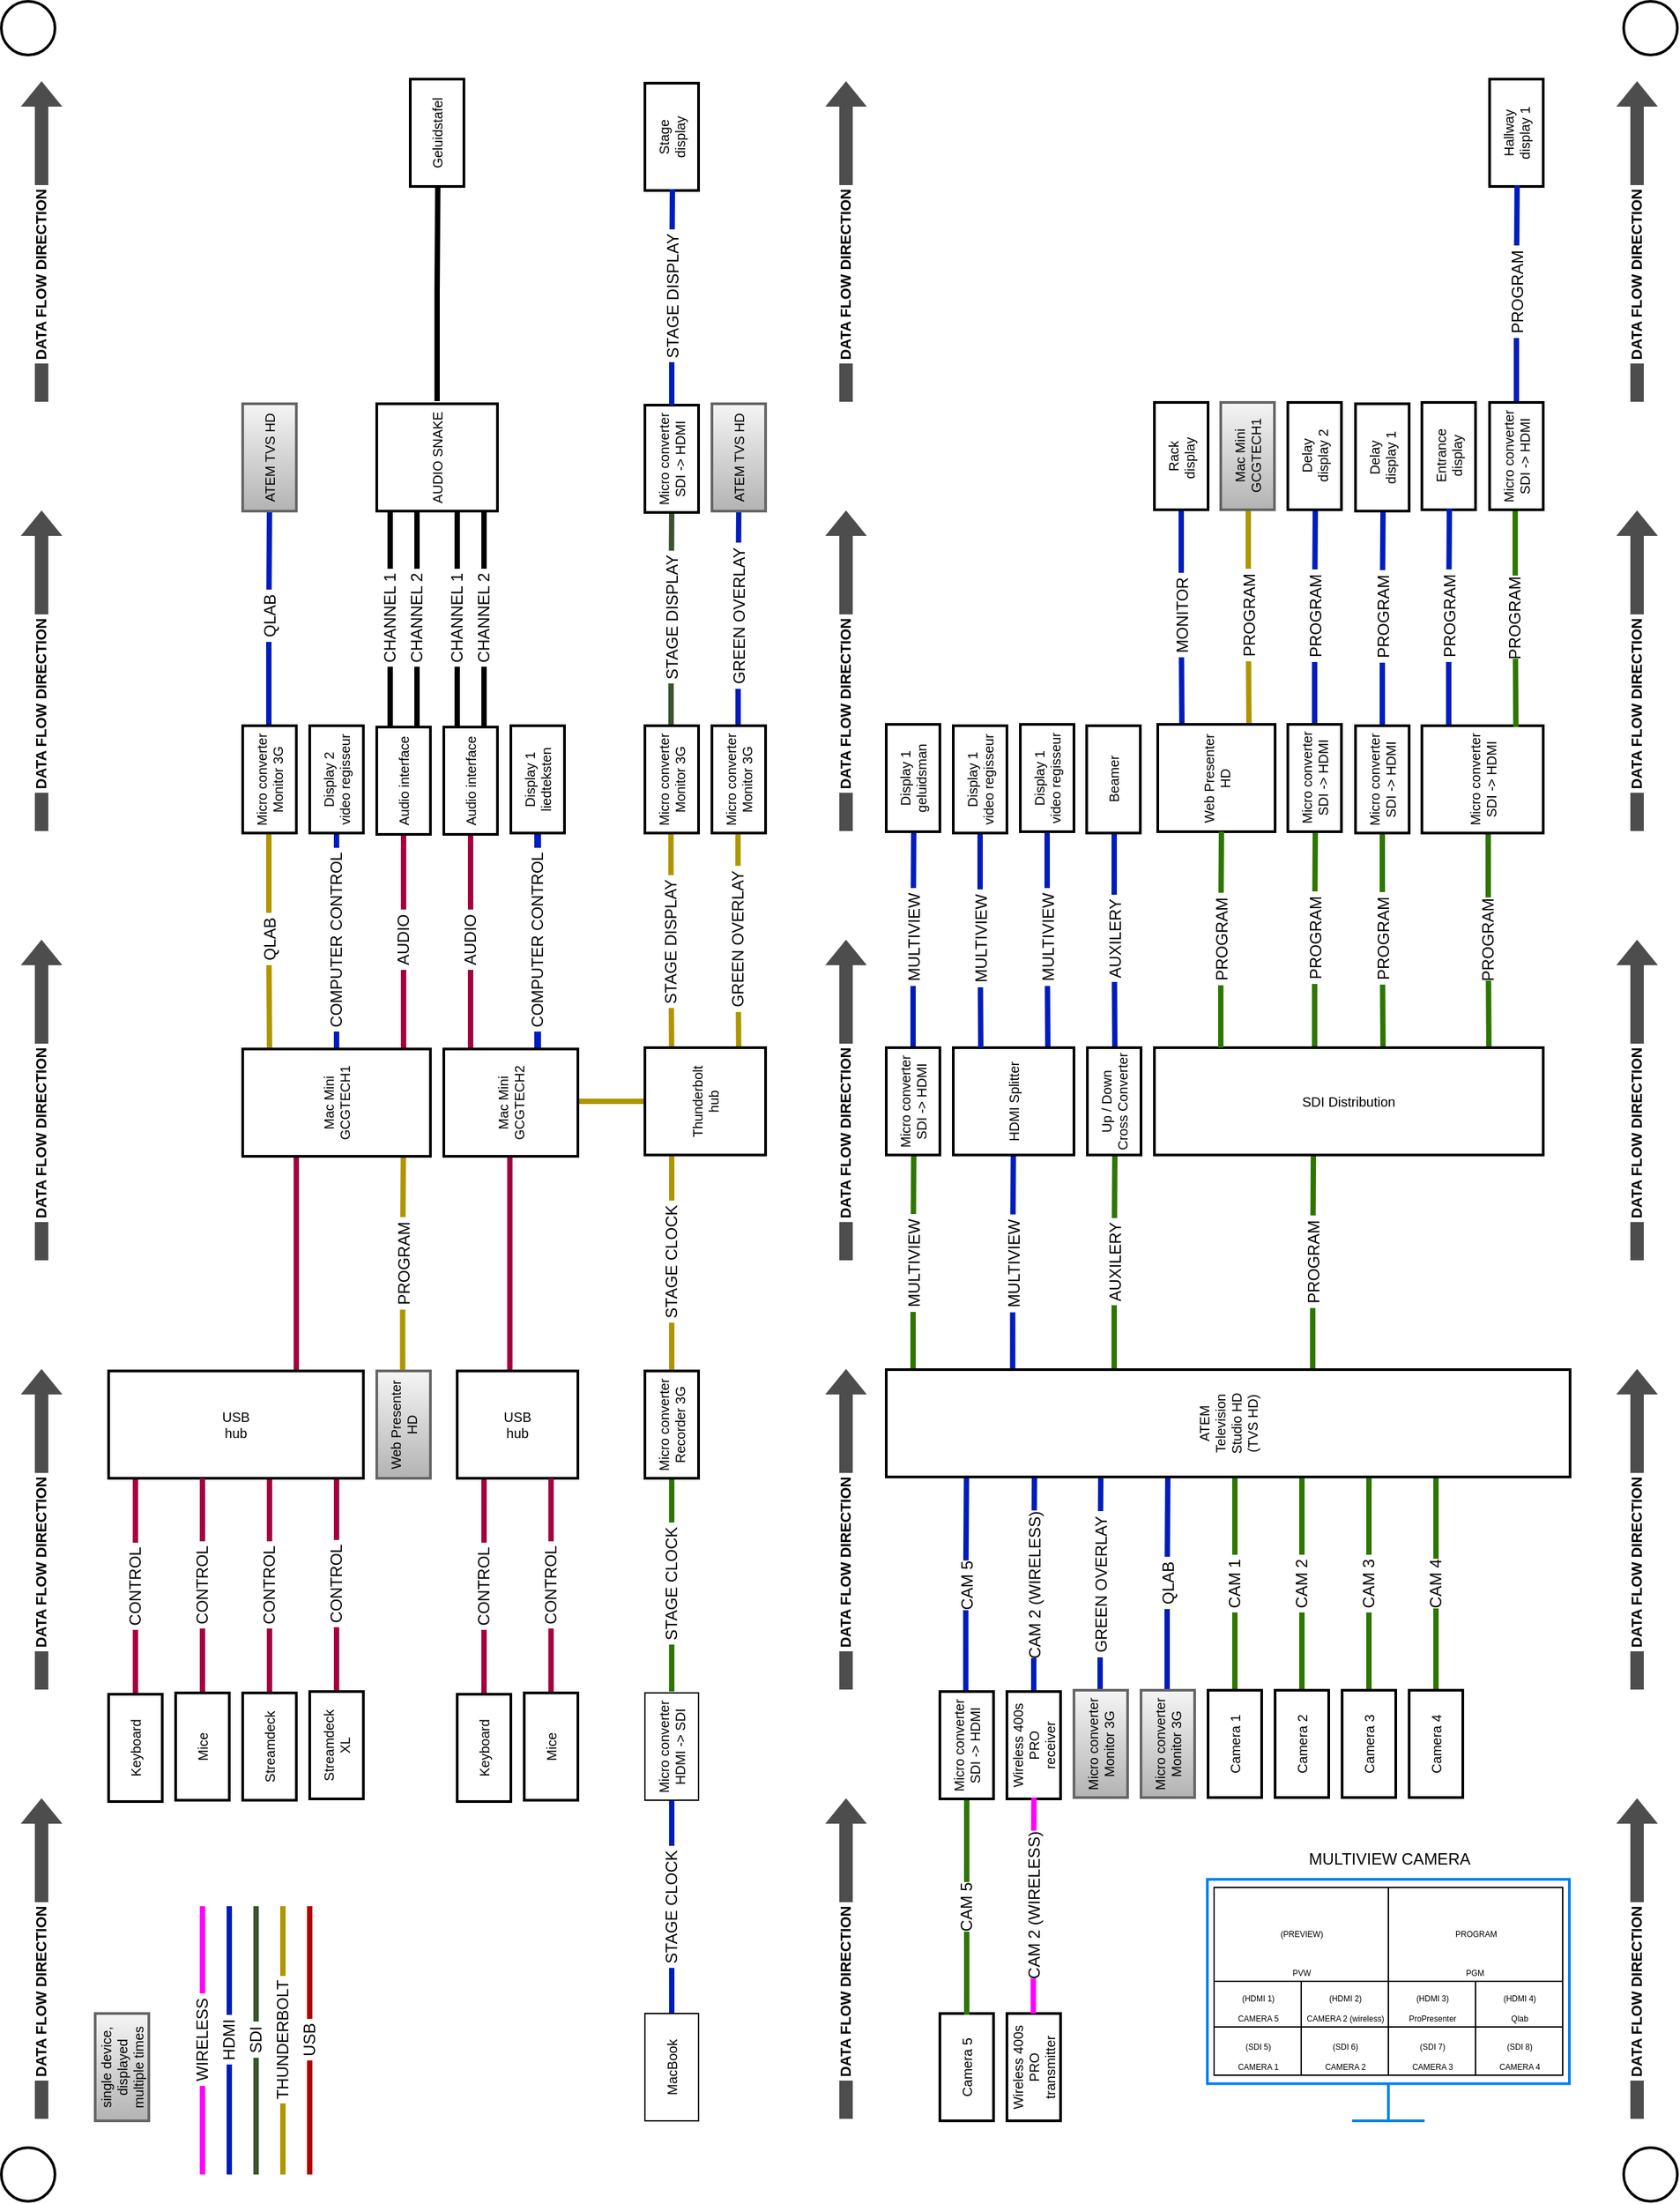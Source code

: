 <mxfile version="20.6.0" type="github">
  <diagram id="KRs9ITHMd8kug6_vHGvV" name="Page-1">
    <mxGraphModel dx="-202" dy="1044" grid="1" gridSize="10" guides="1" tooltips="1" connect="1" arrows="1" fold="1" page="1" pageScale="1" pageWidth="827" pageHeight="1169" background="none" math="0" shadow="0">
      <root>
        <mxCell id="0" />
        <mxCell id="1" parent="0" />
        <mxCell id="CXjHLPLzjdZ1QqM9U32B-7" value="&amp;nbsp;STAGE CLOCK&amp;nbsp;" style="endArrow=none;html=1;rounded=0;fontSize=12;startSize=14;endSize=14;sourcePerimeterSpacing=8;targetPerimeterSpacing=8;horizontal=0;edgeStyle=orthogonalEdgeStyle;fillColor=#0050ef;strokeColor=#001DBC;strokeWidth=4;" parent="1" edge="1">
          <mxGeometry width="50" height="50" relative="1" as="geometry">
            <mxPoint x="2710" y="2281" as="sourcePoint" />
            <mxPoint x="2710" y="2121" as="targetPoint" />
          </mxGeometry>
        </mxCell>
        <mxCell id="NEAT874ut31OaDpRPA5h-130" value="&amp;nbsp;STAGE CLOCK&amp;nbsp;" style="endArrow=none;html=1;rounded=0;fontSize=12;startSize=14;endSize=14;sourcePerimeterSpacing=8;targetPerimeterSpacing=8;horizontal=0;edgeStyle=orthogonalEdgeStyle;fillColor=#60a917;strokeColor=#2D7600;strokeWidth=4;" parent="1" edge="1">
          <mxGeometry width="50" height="50" relative="1" as="geometry">
            <mxPoint x="2710" y="2040" as="sourcePoint" />
            <mxPoint x="2710" y="1880" as="targetPoint" />
          </mxGeometry>
        </mxCell>
        <mxCell id="NEAT874ut31OaDpRPA5h-253" value="&amp;nbsp;CAM 1&amp;nbsp;" style="endArrow=none;html=1;rounded=0;fontSize=12;startSize=14;endSize=14;sourcePerimeterSpacing=8;targetPerimeterSpacing=8;horizontal=0;edgeStyle=orthogonalEdgeStyle;endFill=0;startArrow=none;startFill=0;fillColor=#60a917;strokeColor=#2D7600;strokeWidth=4;" parent="1" edge="1">
          <mxGeometry width="50" height="50" relative="1" as="geometry">
            <mxPoint x="3130" y="2040" as="sourcePoint" />
            <mxPoint x="3130" y="1880" as="targetPoint" />
          </mxGeometry>
        </mxCell>
        <mxCell id="NEAT874ut31OaDpRPA5h-254" value="&amp;nbsp;CAM 2&amp;nbsp;" style="endArrow=none;html=1;rounded=0;fontSize=12;startSize=14;endSize=14;sourcePerimeterSpacing=8;targetPerimeterSpacing=8;horizontal=0;edgeStyle=orthogonalEdgeStyle;endFill=0;startArrow=none;startFill=0;fillColor=#60a917;strokeColor=#2D7600;strokeWidth=4;" parent="1" edge="1">
          <mxGeometry width="50" height="50" relative="1" as="geometry">
            <mxPoint x="3180" y="2040" as="sourcePoint" />
            <mxPoint x="3180" y="1880" as="targetPoint" />
          </mxGeometry>
        </mxCell>
        <mxCell id="CXjHLPLzjdZ1QqM9U32B-43" value="&amp;nbsp;CONTROL&amp;nbsp;" style="endArrow=none;html=1;rounded=0;fontSize=12;startSize=14;endSize=14;sourcePerimeterSpacing=8;targetPerimeterSpacing=8;horizontal=0;edgeStyle=orthogonalEdgeStyle;fillColor=#d80073;strokeColor=#A50040;strokeWidth=4;" parent="1" edge="1">
          <mxGeometry width="50" height="50" relative="1" as="geometry">
            <mxPoint x="2460" y="2040" as="sourcePoint" />
            <mxPoint x="2460" y="1880" as="targetPoint" />
          </mxGeometry>
        </mxCell>
        <mxCell id="CXjHLPLzjdZ1QqM9U32B-52" value="&amp;nbsp;CONTROL&amp;nbsp;" style="endArrow=none;html=1;rounded=0;fontSize=12;startSize=14;endSize=14;sourcePerimeterSpacing=8;targetPerimeterSpacing=8;horizontal=0;edgeStyle=orthogonalEdgeStyle;fillColor=#d80073;strokeColor=#A50040;strokeWidth=4;" parent="1" edge="1">
          <mxGeometry width="50" height="50" relative="1" as="geometry">
            <mxPoint x="2410" y="2041" as="sourcePoint" />
            <mxPoint x="2410" y="1881" as="targetPoint" />
          </mxGeometry>
        </mxCell>
        <mxCell id="CXjHLPLzjdZ1QqM9U32B-68" value="CAM 5" style="endArrow=none;html=1;rounded=0;fontSize=12;startSize=14;endSize=14;sourcePerimeterSpacing=8;targetPerimeterSpacing=8;horizontal=0;endFill=0;edgeStyle=orthogonalEdgeStyle;fillColor=#0050ef;strokeColor=#001DBC;strokeWidth=4;" parent="1" edge="1">
          <mxGeometry width="50" height="50" relative="1" as="geometry">
            <mxPoint x="2929.33" y="2042" as="sourcePoint" />
            <mxPoint x="2929.83" y="1881" as="targetPoint" />
            <Array as="points">
              <mxPoint x="2929.83" y="1962" />
              <mxPoint x="2929.83" y="1962" />
            </Array>
          </mxGeometry>
        </mxCell>
        <mxCell id="CXjHLPLzjdZ1QqM9U32B-71" value="&amp;nbsp;QLAB&amp;nbsp;" style="endArrow=none;html=1;rounded=0;fontSize=12;startSize=14;endSize=14;sourcePerimeterSpacing=8;targetPerimeterSpacing=8;horizontal=0;endFill=0;edgeStyle=orthogonalEdgeStyle;fillColor=#0050ef;strokeColor=#001DBC;strokeWidth=4;" parent="1" edge="1">
          <mxGeometry width="50" height="50" relative="1" as="geometry">
            <mxPoint x="3079.5" y="2040" as="sourcePoint" />
            <mxPoint x="3080" y="1879" as="targetPoint" />
            <Array as="points">
              <mxPoint x="3080" y="1960" />
              <mxPoint x="3080" y="1960" />
            </Array>
          </mxGeometry>
        </mxCell>
        <mxCell id="CXjHLPLzjdZ1QqM9U32B-77" value="CAM 2 (WIRELESS)" style="endArrow=none;html=1;rounded=0;fontSize=12;startSize=14;endSize=14;sourcePerimeterSpacing=8;targetPerimeterSpacing=8;horizontal=0;endFill=0;edgeStyle=orthogonalEdgeStyle;fillColor=#0050ef;strokeColor=#001DBC;strokeWidth=4;" parent="1" edge="1">
          <mxGeometry width="50" height="50" relative="1" as="geometry">
            <mxPoint x="2980.0" y="2042" as="sourcePoint" />
            <mxPoint x="2980.5" y="1881" as="targetPoint" />
            <Array as="points">
              <mxPoint x="2980.5" y="1962" />
              <mxPoint x="2980.5" y="1962" />
            </Array>
          </mxGeometry>
        </mxCell>
        <mxCell id="CXjHLPLzjdZ1QqM9U32B-78" value="&amp;nbsp;GREEN OVERLAY&amp;nbsp;" style="endArrow=none;html=1;rounded=0;fontSize=12;startSize=14;endSize=14;sourcePerimeterSpacing=8;targetPerimeterSpacing=8;horizontal=0;endFill=0;edgeStyle=orthogonalEdgeStyle;fillColor=#0050ef;strokeColor=#001DBC;strokeWidth=4;" parent="1" edge="1">
          <mxGeometry width="50" height="50" relative="1" as="geometry">
            <mxPoint x="3029.5" y="2041" as="sourcePoint" />
            <mxPoint x="3030" y="1880" as="targetPoint" />
            <Array as="points">
              <mxPoint x="3030" y="1961" />
              <mxPoint x="3030" y="1961" />
            </Array>
          </mxGeometry>
        </mxCell>
        <mxCell id="CXjHLPLzjdZ1QqM9U32B-80" value="&amp;nbsp;CAM 3&amp;nbsp;" style="endArrow=none;html=1;rounded=0;fontSize=12;startSize=14;endSize=14;sourcePerimeterSpacing=8;targetPerimeterSpacing=8;horizontal=0;edgeStyle=orthogonalEdgeStyle;endFill=0;startArrow=none;startFill=0;fillColor=#60a917;strokeColor=#2D7600;strokeWidth=4;" parent="1" edge="1">
          <mxGeometry width="50" height="50" relative="1" as="geometry">
            <mxPoint x="3230" y="2040" as="sourcePoint" />
            <mxPoint x="3230" y="1880.0" as="targetPoint" />
          </mxGeometry>
        </mxCell>
        <mxCell id="CXjHLPLzjdZ1QqM9U32B-81" value="CAM 4" style="endArrow=none;html=1;rounded=0;fontSize=12;startSize=14;endSize=14;sourcePerimeterSpacing=8;targetPerimeterSpacing=8;horizontal=0;edgeStyle=orthogonalEdgeStyle;endFill=0;startArrow=none;startFill=0;fillColor=#60a917;strokeColor=#2D7600;strokeWidth=4;" parent="1" edge="1">
          <mxGeometry width="50" height="50" relative="1" as="geometry">
            <mxPoint x="3280" y="2040" as="sourcePoint" />
            <mxPoint x="3280" y="1880.0" as="targetPoint" />
          </mxGeometry>
        </mxCell>
        <mxCell id="CXjHLPLzjdZ1QqM9U32B-12" value="&amp;nbsp;STAGE CLOCK&amp;nbsp;" style="endArrow=none;html=1;rounded=0;fontSize=12;startSize=14;endSize=14;sourcePerimeterSpacing=8;targetPerimeterSpacing=8;horizontal=0;edgeStyle=orthogonalEdgeStyle;fillColor=#e3c800;strokeColor=#B09500;strokeWidth=4;" parent="1" edge="1">
          <mxGeometry width="50" height="50" relative="1" as="geometry">
            <mxPoint x="2710" y="1800" as="sourcePoint" />
            <mxPoint x="2710" y="1640" as="targetPoint" />
          </mxGeometry>
        </mxCell>
        <mxCell id="CXjHLPLzjdZ1QqM9U32B-19" value="&amp;nbsp;PROGRAM&amp;nbsp;" style="endArrow=none;html=1;rounded=0;fontSize=12;startSize=14;endSize=14;sourcePerimeterSpacing=8;targetPerimeterSpacing=8;horizontal=0;endFill=0;edgeStyle=orthogonalEdgeStyle;fillColor=#60a917;strokeColor=#2D7600;strokeWidth=4;" parent="1" edge="1">
          <mxGeometry width="50" height="50" relative="1" as="geometry">
            <mxPoint x="3188.07" y="1801" as="sourcePoint" />
            <mxPoint x="3188.57" y="1640" as="targetPoint" />
            <Array as="points">
              <mxPoint x="3188.57" y="1721" />
              <mxPoint x="3188.57" y="1721" />
            </Array>
          </mxGeometry>
        </mxCell>
        <mxCell id="CXjHLPLzjdZ1QqM9U32B-35" value="&amp;nbsp;PROGRAM&amp;nbsp;" style="endArrow=none;html=1;rounded=0;fontSize=12;startSize=14;endSize=14;sourcePerimeterSpacing=8;targetPerimeterSpacing=8;horizontal=0;endFill=0;edgeStyle=orthogonalEdgeStyle;fillColor=#e3c800;strokeColor=#B09500;strokeWidth=4;" parent="1" edge="1">
          <mxGeometry width="50" height="50" relative="1" as="geometry">
            <mxPoint x="2509.33" y="1802" as="sourcePoint" />
            <mxPoint x="2509.83" y="1641" as="targetPoint" />
            <Array as="points">
              <mxPoint x="2509.83" y="1722" />
              <mxPoint x="2509.83" y="1722" />
            </Array>
          </mxGeometry>
        </mxCell>
        <mxCell id="CXjHLPLzjdZ1QqM9U32B-38" value="" style="endArrow=none;html=1;rounded=0;fontSize=12;startSize=14;endSize=14;sourcePerimeterSpacing=8;targetPerimeterSpacing=8;horizontal=0;edgeStyle=orthogonalEdgeStyle;fillColor=#d80073;strokeColor=#A50040;strokeWidth=4;" parent="1" edge="1">
          <mxGeometry width="50" height="50" relative="1" as="geometry">
            <mxPoint x="2430" y="1800" as="sourcePoint" />
            <mxPoint x="2430" y="1640" as="targetPoint" />
          </mxGeometry>
        </mxCell>
        <mxCell id="CXjHLPLzjdZ1QqM9U32B-39" value="" style="endArrow=none;html=1;rounded=0;fontSize=12;startSize=14;endSize=14;sourcePerimeterSpacing=8;targetPerimeterSpacing=8;horizontal=0;edgeStyle=orthogonalEdgeStyle;fillColor=#d80073;strokeColor=#A50040;strokeWidth=4;" parent="1" edge="1">
          <mxGeometry width="50" height="50" relative="1" as="geometry">
            <mxPoint x="2589.26" y="1800" as="sourcePoint" />
            <mxPoint x="2589.26" y="1640" as="targetPoint" />
          </mxGeometry>
        </mxCell>
        <mxCell id="CXjHLPLzjdZ1QqM9U32B-62" value="&amp;nbsp;AUXILERY&amp;nbsp;" style="endArrow=none;html=1;rounded=0;fontSize=12;startSize=14;endSize=14;sourcePerimeterSpacing=8;targetPerimeterSpacing=8;horizontal=0;endFill=0;edgeStyle=orthogonalEdgeStyle;fillColor=#60a917;strokeColor=#2D7600;strokeWidth=4;" parent="1" edge="1">
          <mxGeometry width="50" height="50" relative="1" as="geometry">
            <mxPoint x="3040.0" y="1801" as="sourcePoint" />
            <mxPoint x="3040.5" y="1640" as="targetPoint" />
            <Array as="points">
              <mxPoint x="3040.5" y="1721" />
              <mxPoint x="3040.5" y="1721" />
            </Array>
          </mxGeometry>
        </mxCell>
        <mxCell id="CXjHLPLzjdZ1QqM9U32B-92" value="&amp;nbsp;MULTIVIEW&amp;nbsp;" style="endArrow=none;html=1;rounded=0;fontSize=12;startSize=14;endSize=14;sourcePerimeterSpacing=8;targetPerimeterSpacing=8;horizontal=0;endFill=0;edgeStyle=orthogonalEdgeStyle;fillColor=#60a917;strokeColor=#2D7600;strokeWidth=4;" parent="1" edge="1">
          <mxGeometry width="50" height="50" relative="1" as="geometry">
            <mxPoint x="2890.0" y="1802" as="sourcePoint" />
            <mxPoint x="2890.5" y="1641" as="targetPoint" />
            <Array as="points">
              <mxPoint x="2890.5" y="1722" />
              <mxPoint x="2890.5" y="1722" />
            </Array>
          </mxGeometry>
        </mxCell>
        <mxCell id="CXjHLPLzjdZ1QqM9U32B-94" value="&amp;nbsp;MULTIVIEW&amp;nbsp;" style="endArrow=none;html=1;rounded=0;fontSize=12;startSize=14;endSize=14;sourcePerimeterSpacing=8;targetPerimeterSpacing=8;horizontal=0;endFill=0;edgeStyle=orthogonalEdgeStyle;fillColor=#0050ef;strokeColor=#001DBC;strokeWidth=4;" parent="1" edge="1">
          <mxGeometry width="50" height="50" relative="1" as="geometry">
            <mxPoint x="2964.29" y="1802" as="sourcePoint" />
            <mxPoint x="2964.79" y="1641" as="targetPoint" />
            <Array as="points">
              <mxPoint x="2964.79" y="1722" />
              <mxPoint x="2964.79" y="1722" />
            </Array>
          </mxGeometry>
        </mxCell>
        <mxCell id="NEAT874ut31OaDpRPA5h-246" value="" style="endArrow=none;html=1;rounded=0;fontSize=12;startSize=14;endSize=14;sourcePerimeterSpacing=8;targetPerimeterSpacing=8;horizontal=0;endFill=0;edgeStyle=orthogonalEdgeStyle;strokeWidth=4;fillColor=#e3c800;strokeColor=#B09500;" parent="1" edge="1">
          <mxGeometry width="50" height="50" relative="1" as="geometry">
            <mxPoint x="2640" y="1600" as="sourcePoint" />
            <mxPoint x="2690" y="1600" as="targetPoint" />
            <Array as="points">
              <mxPoint x="2660" y="1600" />
              <mxPoint x="2660" y="1600" />
            </Array>
          </mxGeometry>
        </mxCell>
        <mxCell id="CXjHLPLzjdZ1QqM9U32B-61" value="&amp;nbsp;PROGRAM&amp;nbsp;" style="endArrow=none;html=1;rounded=0;fontSize=12;startSize=14;endSize=14;sourcePerimeterSpacing=8;targetPerimeterSpacing=8;horizontal=0;endFill=0;edgeStyle=orthogonalEdgeStyle;fillColor=#0050ef;strokeColor=#001DBC;strokeWidth=4;" parent="1" edge="1">
          <mxGeometry width="50" height="50" relative="1" as="geometry">
            <mxPoint x="3189.5" y="1319" as="sourcePoint" />
            <mxPoint x="3190" y="1158" as="targetPoint" />
            <Array as="points">
              <mxPoint x="3190" y="1239" />
              <mxPoint x="3190" y="1239" />
            </Array>
          </mxGeometry>
        </mxCell>
        <mxCell id="CXjHLPLzjdZ1QqM9U32B-89" value="" style="endArrow=none;html=1;rounded=0;fontSize=12;startSize=14;endSize=14;sourcePerimeterSpacing=8;targetPerimeterSpacing=8;horizontal=0;endFill=0;edgeStyle=orthogonalEdgeStyle;strokeWidth=4;" parent="1" edge="1">
          <mxGeometry width="50" height="50" relative="1" as="geometry">
            <mxPoint x="2535.0" y="1078" as="sourcePoint" />
            <mxPoint x="2535.5" y="917" as="targetPoint" />
            <Array as="points">
              <mxPoint x="2535.5" y="998" />
              <mxPoint x="2535.5" y="998" />
            </Array>
          </mxGeometry>
        </mxCell>
        <mxCell id="CXjHLPLzjdZ1QqM9U32B-14" value="&amp;nbsp;QLAB&amp;nbsp;" style="endArrow=none;html=1;rounded=0;fontSize=12;startSize=14;endSize=14;sourcePerimeterSpacing=8;targetPerimeterSpacing=8;horizontal=0;endFill=0;edgeStyle=orthogonalEdgeStyle;fillColor=#0050ef;strokeColor=#001DBC;strokeWidth=4;" parent="1" edge="1">
          <mxGeometry width="50" height="50" relative="1" as="geometry">
            <mxPoint x="2409.5" y="1319" as="sourcePoint" />
            <mxPoint x="2410" y="1158" as="targetPoint" />
            <Array as="points">
              <mxPoint x="2410" y="1239" />
              <mxPoint x="2410" y="1239" />
            </Array>
          </mxGeometry>
        </mxCell>
        <mxCell id="CXjHLPLzjdZ1QqM9U32B-27" value="&amp;nbsp;CHANNEL 1&amp;nbsp;" style="endArrow=none;html=1;rounded=0;fontSize=12;startSize=14;endSize=14;sourcePerimeterSpacing=8;targetPerimeterSpacing=8;horizontal=0;edgeStyle=orthogonalEdgeStyle;strokeWidth=4;" parent="1" edge="1">
          <mxGeometry width="50" height="50" relative="1" as="geometry">
            <mxPoint x="2550" y="1320" as="sourcePoint" />
            <mxPoint x="2550" y="1160" as="targetPoint" />
          </mxGeometry>
        </mxCell>
        <mxCell id="CXjHLPLzjdZ1QqM9U32B-28" value="&amp;nbsp;CHANNEL 2&amp;nbsp;" style="endArrow=none;html=1;rounded=0;fontSize=12;startSize=14;endSize=14;sourcePerimeterSpacing=8;targetPerimeterSpacing=8;horizontal=0;edgeStyle=orthogonalEdgeStyle;strokeWidth=4;" parent="1" edge="1">
          <mxGeometry width="50" height="50" relative="1" as="geometry">
            <mxPoint x="2570" y="1320" as="sourcePoint" />
            <mxPoint x="2570" y="1160" as="targetPoint" />
          </mxGeometry>
        </mxCell>
        <mxCell id="CXjHLPLzjdZ1QqM9U32B-31" value="&amp;nbsp;CHANNEL 1&amp;nbsp;" style="endArrow=none;html=1;rounded=0;fontSize=12;startSize=14;endSize=14;sourcePerimeterSpacing=8;targetPerimeterSpacing=8;horizontal=0;edgeStyle=orthogonalEdgeStyle;strokeWidth=4;" parent="1" edge="1">
          <mxGeometry width="50" height="50" relative="1" as="geometry">
            <mxPoint x="2500" y="1320" as="sourcePoint" />
            <mxPoint x="2500" y="1160" as="targetPoint" />
          </mxGeometry>
        </mxCell>
        <mxCell id="CXjHLPLzjdZ1QqM9U32B-32" value="&amp;nbsp;CHANNEL 2&amp;nbsp;" style="endArrow=none;html=1;rounded=0;fontSize=12;startSize=14;endSize=14;sourcePerimeterSpacing=8;targetPerimeterSpacing=8;horizontal=0;edgeStyle=orthogonalEdgeStyle;strokeWidth=4;" parent="1" edge="1">
          <mxGeometry width="50" height="50" relative="1" as="geometry">
            <mxPoint x="2520" y="1320" as="sourcePoint" />
            <mxPoint x="2520" y="1160" as="targetPoint" />
          </mxGeometry>
        </mxCell>
        <mxCell id="CXjHLPLzjdZ1QqM9U32B-56" value="&amp;nbsp;GREEN OVERLAY&amp;nbsp;" style="endArrow=none;html=1;rounded=0;fontSize=12;startSize=14;endSize=14;sourcePerimeterSpacing=8;targetPerimeterSpacing=8;horizontal=0;endFill=0;edgeStyle=orthogonalEdgeStyle;fillColor=#0050ef;strokeColor=#001DBC;strokeWidth=4;" parent="1" edge="1">
          <mxGeometry width="50" height="50" relative="1" as="geometry">
            <mxPoint x="2759.5" y="1319" as="sourcePoint" />
            <mxPoint x="2760" y="1158" as="targetPoint" />
            <Array as="points">
              <mxPoint x="2760" y="1239" />
              <mxPoint x="2760" y="1239" />
            </Array>
          </mxGeometry>
        </mxCell>
        <mxCell id="CXjHLPLzjdZ1QqM9U32B-57" value="&amp;nbsp;PROGRAM&amp;nbsp;" style="endArrow=none;html=1;rounded=0;fontSize=12;startSize=14;endSize=14;sourcePerimeterSpacing=8;targetPerimeterSpacing=8;horizontal=0;endFill=0;edgeStyle=orthogonalEdgeStyle;fillColor=#60a917;strokeColor=#2D7600;strokeWidth=4;" parent="1" edge="1">
          <mxGeometry width="50" height="50" relative="1" as="geometry">
            <mxPoint x="3189.5" y="1559" as="sourcePoint" />
            <mxPoint x="3190" y="1398" as="targetPoint" />
            <Array as="points">
              <mxPoint x="3190" y="1479" />
              <mxPoint x="3190" y="1479" />
            </Array>
          </mxGeometry>
        </mxCell>
        <mxCell id="CXjHLPLzjdZ1QqM9U32B-60" value="&amp;nbsp;PROGRAM&amp;nbsp;" style="endArrow=none;html=1;rounded=0;fontSize=12;startSize=14;endSize=14;sourcePerimeterSpacing=8;targetPerimeterSpacing=8;horizontal=0;endFill=0;edgeStyle=orthogonalEdgeStyle;fillColor=#0050ef;strokeColor=#001DBC;strokeWidth=4;" parent="1" edge="1">
          <mxGeometry width="50" height="50" relative="1" as="geometry">
            <mxPoint x="3240.0" y="1320" as="sourcePoint" />
            <mxPoint x="3240.5" y="1159" as="targetPoint" />
            <Array as="points">
              <mxPoint x="3240.5" y="1240" />
              <mxPoint x="3240.5" y="1240" />
            </Array>
          </mxGeometry>
        </mxCell>
        <mxCell id="CXjHLPLzjdZ1QqM9U32B-86" value="&amp;nbsp;STAGE DISPLAY&amp;nbsp;" style="endArrow=none;html=1;rounded=0;fontSize=12;startSize=14;endSize=14;sourcePerimeterSpacing=8;targetPerimeterSpacing=8;horizontal=0;endFill=0;edgeStyle=orthogonalEdgeStyle;fillColor=#6d8764;strokeColor=#3A5431;strokeWidth=4;" parent="1" edge="1">
          <mxGeometry width="50" height="50" relative="1" as="geometry">
            <mxPoint x="2709.5" y="1320" as="sourcePoint" />
            <mxPoint x="2710" y="1159" as="targetPoint" />
            <Array as="points">
              <mxPoint x="2710" y="1240" />
              <mxPoint x="2710" y="1240" />
            </Array>
          </mxGeometry>
        </mxCell>
        <mxCell id="CXjHLPLzjdZ1QqM9U32B-99" value="&amp;nbsp;MULTIVIEW&amp;nbsp;" style="endArrow=none;html=1;rounded=0;fontSize=12;startSize=14;endSize=14;sourcePerimeterSpacing=8;targetPerimeterSpacing=8;horizontal=0;endFill=0;edgeStyle=orthogonalEdgeStyle;fillColor=#0050ef;strokeColor=#001DBC;strokeWidth=4;" parent="1" edge="1">
          <mxGeometry width="50" height="50" relative="1" as="geometry">
            <mxPoint x="2890.0" y="1559" as="sourcePoint" />
            <mxPoint x="2890.5" y="1398" as="targetPoint" />
            <Array as="points">
              <mxPoint x="2890.5" y="1479" />
              <mxPoint x="2890.5" y="1479" />
            </Array>
          </mxGeometry>
        </mxCell>
        <mxCell id="NEAT874ut31OaDpRPA5h-183" value="&amp;nbsp;COMPUTER CONTROL&amp;nbsp;" style="endArrow=none;html=1;rounded=0;fontSize=12;startSize=14;endSize=14;sourcePerimeterSpacing=8;targetPerimeterSpacing=8;horizontal=0;endFill=0;edgeStyle=orthogonalEdgeStyle;fillColor=#0050ef;strokeColor=#001DBC;strokeWidth=5;" parent="1" edge="1">
          <mxGeometry width="50" height="50" relative="1" as="geometry">
            <mxPoint x="2610.0" y="1400" as="sourcePoint" />
            <mxPoint x="2610" y="1560" as="targetPoint" />
          </mxGeometry>
        </mxCell>
        <mxCell id="CXjHLPLzjdZ1QqM9U32B-2" value="&amp;nbsp;QLAB&amp;nbsp;" style="endArrow=none;html=1;rounded=0;fontSize=12;startSize=14;endSize=14;sourcePerimeterSpacing=8;targetPerimeterSpacing=8;horizontal=0;endFill=0;edgeStyle=orthogonalEdgeStyle;fillColor=#e3c800;strokeColor=#B09500;strokeWidth=4;" parent="1" edge="1">
          <mxGeometry width="50" height="50" relative="1" as="geometry">
            <mxPoint x="2409.5" y="1399" as="sourcePoint" />
            <mxPoint x="2410" y="1560" as="targetPoint" />
            <Array as="points">
              <mxPoint x="2410" y="1479" />
              <mxPoint x="2410" y="1479" />
            </Array>
          </mxGeometry>
        </mxCell>
        <mxCell id="CXjHLPLzjdZ1QqM9U32B-6" value="&amp;nbsp;COMPUTER CONTROL&amp;nbsp;" style="endArrow=none;html=1;rounded=0;fontSize=12;startSize=14;endSize=14;sourcePerimeterSpacing=8;targetPerimeterSpacing=8;horizontal=0;endFill=0;edgeStyle=orthogonalEdgeStyle;fillColor=#0050ef;strokeColor=#001DBC;strokeWidth=4;" parent="1" edge="1">
          <mxGeometry width="50" height="50" relative="1" as="geometry">
            <mxPoint x="2460.0" y="1400" as="sourcePoint" />
            <mxPoint x="2460" y="1560" as="targetPoint" />
          </mxGeometry>
        </mxCell>
        <mxCell id="CXjHLPLzjdZ1QqM9U32B-15" value="&amp;nbsp;GREEN OVERLAY&amp;nbsp;" style="endArrow=none;html=1;rounded=0;fontSize=12;startSize=14;endSize=14;sourcePerimeterSpacing=8;targetPerimeterSpacing=8;horizontal=0;endFill=0;edgeStyle=orthogonalEdgeStyle;fillColor=#e3c800;strokeColor=#B09500;strokeWidth=4;" parent="1" edge="1">
          <mxGeometry width="50" height="50" relative="1" as="geometry">
            <mxPoint x="2759.43" y="1399" as="sourcePoint" />
            <mxPoint x="2759.93" y="1560" as="targetPoint" />
            <Array as="points">
              <mxPoint x="2760" y="1479" />
              <mxPoint x="2760" y="1479" />
            </Array>
          </mxGeometry>
        </mxCell>
        <mxCell id="CXjHLPLzjdZ1QqM9U32B-17" value="&amp;nbsp;PROGRAM&amp;nbsp;" style="endArrow=none;html=1;rounded=0;fontSize=12;startSize=14;endSize=14;sourcePerimeterSpacing=8;targetPerimeterSpacing=8;horizontal=0;endFill=0;edgeStyle=orthogonalEdgeStyle;fillColor=#60a917;strokeColor=#2D7600;strokeWidth=4;" parent="1" edge="1">
          <mxGeometry width="50" height="50" relative="1" as="geometry">
            <mxPoint x="3240.0" y="1399" as="sourcePoint" />
            <mxPoint x="3240.5" y="1560" as="targetPoint" />
            <Array as="points">
              <mxPoint x="3240" y="1479" />
              <mxPoint x="3240" y="1479" />
            </Array>
          </mxGeometry>
        </mxCell>
        <mxCell id="CXjHLPLzjdZ1QqM9U32B-20" value="&amp;nbsp;PROGRAM&amp;nbsp;" style="endArrow=none;html=1;rounded=0;fontSize=12;startSize=14;endSize=14;sourcePerimeterSpacing=8;targetPerimeterSpacing=8;horizontal=0;endFill=0;edgeStyle=orthogonalEdgeStyle;fillColor=#e3c800;strokeColor=#B09500;strokeWidth=4;" parent="1" edge="1">
          <mxGeometry width="50" height="50" relative="1" as="geometry">
            <mxPoint x="3140.0" y="1158" as="sourcePoint" />
            <mxPoint x="3140.5" y="1319" as="targetPoint" />
            <Array as="points">
              <mxPoint x="3140" y="1238" />
              <mxPoint x="3140" y="1238" />
            </Array>
          </mxGeometry>
        </mxCell>
        <mxCell id="CXjHLPLzjdZ1QqM9U32B-21" value="&amp;nbsp;MONITOR&amp;nbsp;" style="endArrow=none;html=1;rounded=0;fontSize=12;startSize=14;endSize=14;sourcePerimeterSpacing=8;targetPerimeterSpacing=8;horizontal=0;endFill=0;edgeStyle=orthogonalEdgeStyle;fillColor=#0050ef;strokeColor=#001DBC;strokeWidth=4;" parent="1" edge="1">
          <mxGeometry width="50" height="50" relative="1" as="geometry">
            <mxPoint x="3090.0" y="1158" as="sourcePoint" />
            <mxPoint x="3090.5" y="1319" as="targetPoint" />
            <Array as="points">
              <mxPoint x="3090" y="1238" />
              <mxPoint x="3090" y="1238" />
            </Array>
          </mxGeometry>
        </mxCell>
        <mxCell id="CXjHLPLzjdZ1QqM9U32B-25" value="&amp;nbsp;STAGE DISPLAY&amp;nbsp;" style="endArrow=none;html=1;rounded=0;fontSize=12;startSize=14;endSize=14;sourcePerimeterSpacing=8;targetPerimeterSpacing=8;horizontal=0;endFill=0;edgeStyle=orthogonalEdgeStyle;fillColor=#e3c800;strokeColor=#B09500;strokeWidth=4;" parent="1" edge="1">
          <mxGeometry width="50" height="50" relative="1" as="geometry">
            <mxPoint x="2709.43" y="1400.0" as="sourcePoint" />
            <mxPoint x="2709.93" y="1561.0" as="targetPoint" />
            <Array as="points">
              <mxPoint x="2710" y="1481.0" />
              <mxPoint x="2710" y="1481.0" />
            </Array>
          </mxGeometry>
        </mxCell>
        <mxCell id="CXjHLPLzjdZ1QqM9U32B-29" value="&amp;nbsp;AUDIO&amp;nbsp;" style="endArrow=none;html=1;rounded=0;fontSize=12;startSize=14;endSize=14;sourcePerimeterSpacing=8;targetPerimeterSpacing=8;horizontal=0;edgeStyle=orthogonalEdgeStyle;fillColor=#d80073;strokeColor=#A50040;strokeWidth=4;" parent="1" edge="1">
          <mxGeometry width="50" height="50" relative="1" as="geometry">
            <mxPoint x="2560" y="1400" as="sourcePoint" />
            <mxPoint x="2560" y="1560" as="targetPoint" />
          </mxGeometry>
        </mxCell>
        <mxCell id="CXjHLPLzjdZ1QqM9U32B-33" value="&amp;nbsp;AUDIO&amp;nbsp;" style="endArrow=none;html=1;rounded=0;fontSize=12;startSize=14;endSize=14;sourcePerimeterSpacing=8;targetPerimeterSpacing=8;horizontal=0;edgeStyle=orthogonalEdgeStyle;fillColor=#d80073;strokeColor=#A50040;strokeWidth=4;" parent="1" edge="1">
          <mxGeometry width="50" height="50" relative="1" as="geometry">
            <mxPoint x="2510" y="1400" as="sourcePoint" />
            <mxPoint x="2510" y="1560" as="targetPoint" />
          </mxGeometry>
        </mxCell>
        <mxCell id="CXjHLPLzjdZ1QqM9U32B-64" value="&amp;nbsp;AUXILERY&amp;nbsp;" style="endArrow=none;html=1;rounded=0;fontSize=12;startSize=14;endSize=14;sourcePerimeterSpacing=8;targetPerimeterSpacing=8;horizontal=0;endFill=0;edgeStyle=orthogonalEdgeStyle;fillColor=#0050ef;strokeColor=#001DBC;strokeWidth=4;" parent="1" edge="1">
          <mxGeometry width="50" height="50" relative="1" as="geometry">
            <mxPoint x="3040.0" y="1399" as="sourcePoint" />
            <mxPoint x="3040.5" y="1560" as="targetPoint" />
            <Array as="points">
              <mxPoint x="3040" y="1479" />
              <mxPoint x="3040" y="1479" />
            </Array>
          </mxGeometry>
        </mxCell>
        <mxCell id="CXjHLPLzjdZ1QqM9U32B-95" value="&amp;nbsp;MULTIVIEW&amp;nbsp;" style="endArrow=none;html=1;rounded=0;fontSize=12;startSize=14;endSize=14;sourcePerimeterSpacing=8;targetPerimeterSpacing=8;horizontal=0;endFill=0;edgeStyle=orthogonalEdgeStyle;fillColor=#0050ef;strokeColor=#001DBC;strokeWidth=4;" parent="1" edge="1">
          <mxGeometry width="50" height="50" relative="1" as="geometry">
            <mxPoint x="2990.0" y="1398" as="sourcePoint" />
            <mxPoint x="2990.5" y="1559" as="targetPoint" />
            <Array as="points">
              <mxPoint x="2990" y="1478" />
              <mxPoint x="2990" y="1478" />
            </Array>
          </mxGeometry>
        </mxCell>
        <mxCell id="CXjHLPLzjdZ1QqM9U32B-97" value="PROGRAM" style="endArrow=none;html=1;rounded=0;fontSize=12;startSize=14;endSize=14;sourcePerimeterSpacing=8;targetPerimeterSpacing=8;horizontal=0;endFill=0;edgeStyle=orthogonalEdgeStyle;fillColor=#60a917;strokeColor=#2D7600;strokeWidth=4;" parent="1" edge="1">
          <mxGeometry width="50" height="50" relative="1" as="geometry">
            <mxPoint x="3318.96" y="1399" as="sourcePoint" />
            <mxPoint x="3319.46" y="1560" as="targetPoint" />
            <Array as="points">
              <mxPoint x="3318.96" y="1479" />
              <mxPoint x="3318.96" y="1479" />
            </Array>
          </mxGeometry>
        </mxCell>
        <mxCell id="NEAT874ut31OaDpRPA5h-109" value="ATEM&lt;br&gt;Television&lt;br&gt;Studio HD&lt;br&gt;(TVS HD)" style="rounded=0;whiteSpace=wrap;html=1;hachureGap=4;fontSize=10;connectable=0;strokeWidth=2;horizontal=0;" parent="1" vertex="1">
          <mxGeometry x="2870" y="1800" width="510" height="80" as="geometry" />
        </mxCell>
        <mxCell id="NEAT874ut31OaDpRPA5h-110" value="Beamer" style="rounded=0;whiteSpace=wrap;html=1;hachureGap=4;fontSize=10;connectable=0;horizontal=0;strokeWidth=2;" parent="1" vertex="1">
          <mxGeometry x="3019.5" y="1320" width="40" height="80" as="geometry" />
        </mxCell>
        <mxCell id="NEAT874ut31OaDpRPA5h-124" value="Mac Mini&lt;br&gt;GCGTECH1" style="rounded=0;whiteSpace=wrap;html=1;hachureGap=4;fontSize=10;connectable=0;strokeWidth=2;horizontal=0;" parent="1" vertex="1">
          <mxGeometry x="2390" y="1561" width="140" height="80" as="geometry" />
        </mxCell>
        <mxCell id="NEAT874ut31OaDpRPA5h-125" value="Mac Mini &lt;br&gt;GCGTECH2" style="rounded=0;whiteSpace=wrap;html=1;hachureGap=4;fontSize=10;connectable=0;strokeWidth=2;horizontal=0;" parent="1" vertex="1">
          <mxGeometry x="2540" y="1561" width="100" height="80" as="geometry" />
        </mxCell>
        <mxCell id="NEAT874ut31OaDpRPA5h-129" value="MacBook" style="rounded=0;whiteSpace=wrap;html=1;hachureGap=4;fontSize=10;connectable=0;horizontal=0;" parent="1" vertex="1">
          <mxGeometry x="2690" y="2280" width="40" height="80" as="geometry" />
        </mxCell>
        <mxCell id="NEAT874ut31OaDpRPA5h-161" value="Delay&lt;br&gt;display 2" style="rounded=0;whiteSpace=wrap;html=1;hachureGap=4;fontSize=10;connectable=0;horizontal=0;strokeWidth=2;" parent="1" vertex="1">
          <mxGeometry x="3169.5" y="1079" width="40" height="80" as="geometry" />
        </mxCell>
        <mxCell id="NEAT874ut31OaDpRPA5h-184" value="Display 1&lt;br&gt;liedteksten" style="rounded=0;whiteSpace=wrap;html=1;hachureGap=4;fontSize=10;connectable=0;horizontal=0;strokeWidth=2;" parent="1" vertex="1">
          <mxGeometry x="2590" y="1320" width="40" height="80" as="geometry" />
        </mxCell>
        <mxCell id="NEAT874ut31OaDpRPA5h-185" value="Display 2&lt;br&gt;video regisseur" style="rounded=0;whiteSpace=wrap;html=1;hachureGap=4;fontSize=10;connectable=0;horizontal=0;strokeWidth=2;" parent="1" vertex="1">
          <mxGeometry x="2440" y="1320" width="40" height="80" as="geometry" />
        </mxCell>
        <mxCell id="NEAT874ut31OaDpRPA5h-192" value="Camera 2" style="rounded=0;whiteSpace=wrap;html=1;hachureGap=4;fontSize=10;connectable=0;horizontal=0;strokeWidth=2;" parent="1" vertex="1">
          <mxGeometry x="3160" y="2039" width="40" height="80" as="geometry" />
        </mxCell>
        <mxCell id="NEAT874ut31OaDpRPA5h-193" value="Camera 1" style="rounded=0;whiteSpace=wrap;html=1;hachureGap=4;fontSize=10;connectable=0;horizontal=0;strokeWidth=2;" parent="1" vertex="1">
          <mxGeometry x="3110" y="2039" width="40" height="80" as="geometry" />
        </mxCell>
        <mxCell id="NEAT874ut31OaDpRPA5h-238" value="Micro converter&lt;br&gt;HDMI -&amp;gt; SDI" style="rounded=0;whiteSpace=wrap;html=1;hachureGap=4;fontSize=10;connectable=0;horizontal=0;" parent="1" vertex="1">
          <mxGeometry x="2690" y="2041" width="40" height="80" as="geometry" />
        </mxCell>
        <mxCell id="NEAT874ut31OaDpRPA5h-239" value="Micro converter&lt;br&gt;Monitor 3G" style="rounded=0;whiteSpace=wrap;html=1;hachureGap=4;fontSize=10;connectable=0;horizontal=0;strokeWidth=2;" parent="1" vertex="1">
          <mxGeometry x="2390" y="1320" width="40" height="80" as="geometry" />
        </mxCell>
        <mxCell id="NEAT874ut31OaDpRPA5h-242" value="Micro converter&lt;br&gt;Monitor 3G" style="rounded=0;whiteSpace=wrap;html=1;hachureGap=4;fontSize=10;connectable=0;horizontal=0;strokeWidth=2;" parent="1" vertex="1">
          <mxGeometry x="2740" y="1320" width="40" height="80" as="geometry" />
        </mxCell>
        <mxCell id="NEAT874ut31OaDpRPA5h-243" value="Micro converter&lt;br&gt;Monitor 3G" style="rounded=0;whiteSpace=wrap;html=1;hachureGap=4;fontSize=10;connectable=0;horizontal=0;strokeWidth=2;" parent="1" vertex="1">
          <mxGeometry x="2690" y="1320" width="40" height="80" as="geometry" />
        </mxCell>
        <mxCell id="NEAT874ut31OaDpRPA5h-244" value="Micro converter&lt;br&gt;Recorder 3G" style="rounded=0;whiteSpace=wrap;html=1;hachureGap=4;fontSize=10;connectable=0;horizontal=0;strokeWidth=2;" parent="1" vertex="1">
          <mxGeometry x="2690" y="1801" width="40" height="80" as="geometry" />
        </mxCell>
        <mxCell id="NEAT874ut31OaDpRPA5h-245" value="Thunderbolt&lt;br&gt;hub" style="rounded=0;whiteSpace=wrap;html=1;hachureGap=4;fontSize=10;connectable=0;horizontal=0;strokeWidth=2;" parent="1" vertex="1">
          <mxGeometry x="2690" y="1560" width="90" height="80" as="geometry" />
        </mxCell>
        <mxCell id="NEAT874ut31OaDpRPA5h-294" value="Delay&lt;br&gt;display 1" style="rounded=0;whiteSpace=wrap;html=1;hachureGap=4;fontSize=10;connectable=0;horizontal=0;strokeWidth=2;" parent="1" vertex="1">
          <mxGeometry x="3220" y="1080" width="40" height="80" as="geometry" />
        </mxCell>
        <mxCell id="NEAT874ut31OaDpRPA5h-298" value="Micro converter&lt;br&gt;SDI -&amp;gt; HDMI" style="rounded=0;whiteSpace=wrap;html=1;hachureGap=4;fontSize=10;connectable=0;horizontal=0;strokeWidth=2;" parent="1" vertex="1">
          <mxGeometry x="3220" y="1320" width="40" height="80" as="geometry" />
        </mxCell>
        <mxCell id="BoY4-n6uq4Hn0atOmaBx-16" value="" style="html=1;verticalLabelPosition=bottom;align=center;labelBackgroundColor=#ffffff;verticalAlign=bottom;strokeWidth=2;strokeColor=#0080F0;shadow=0;dashed=0;shape=mxgraph.ios7.icons.monitor;fontSize=6;" parent="1" vertex="1">
          <mxGeometry x="3109.5" y="2180" width="270" height="180" as="geometry" />
        </mxCell>
        <mxCell id="BoY4-n6uq4Hn0atOmaBx-18" value="PROGRAM&lt;br&gt;&lt;br&gt;&lt;br&gt;&lt;br&gt;PGM&amp;nbsp;" style="rounded=0;whiteSpace=wrap;html=1;fontSize=6;verticalAlign=bottom;" parent="1" vertex="1">
          <mxGeometry x="3244.5" y="2186" width="130" height="70" as="geometry" />
        </mxCell>
        <mxCell id="BoY4-n6uq4Hn0atOmaBx-25" value="(HDMI 1)&lt;br&gt;&lt;br&gt;CAMERA 5" style="rounded=0;whiteSpace=wrap;html=1;fontSize=6;verticalAlign=bottom;" parent="1" vertex="1">
          <mxGeometry x="3114.5" y="2256" width="65" height="34" as="geometry" />
        </mxCell>
        <mxCell id="BoY4-n6uq4Hn0atOmaBx-26" value="(HDMI 2)&lt;br&gt;&lt;br&gt;CAMERA 2 (wireless)" style="rounded=0;whiteSpace=wrap;html=1;fontSize=6;verticalAlign=bottom;" parent="1" vertex="1">
          <mxGeometry x="3179.5" y="2256" width="65" height="34" as="geometry" />
        </mxCell>
        <mxCell id="BoY4-n6uq4Hn0atOmaBx-27" value="(SDI 6)&lt;br&gt;&lt;br&gt;CAMERA 2" style="rounded=0;whiteSpace=wrap;html=1;fontSize=6;verticalAlign=bottom;" parent="1" vertex="1">
          <mxGeometry x="3179.5" y="2290" width="65" height="36" as="geometry" />
        </mxCell>
        <mxCell id="BoY4-n6uq4Hn0atOmaBx-28" value="(SDI 5)&lt;br&gt;&lt;br&gt;CAMERA 1" style="rounded=0;whiteSpace=wrap;html=1;fontSize=6;verticalAlign=bottom;" parent="1" vertex="1">
          <mxGeometry x="3114.5" y="2290" width="65" height="36" as="geometry" />
        </mxCell>
        <mxCell id="BoY4-n6uq4Hn0atOmaBx-40" value="(HDMI 3)&lt;br&gt;&lt;br&gt;ProPresenter" style="rounded=0;whiteSpace=wrap;html=1;fontSize=6;verticalAlign=bottom;" parent="1" vertex="1">
          <mxGeometry x="3244.5" y="2256" width="65" height="34" as="geometry" />
        </mxCell>
        <mxCell id="BoY4-n6uq4Hn0atOmaBx-41" value="(HDMI 4)&lt;br&gt;&lt;br&gt;Qlab" style="rounded=0;whiteSpace=wrap;html=1;fontSize=6;verticalAlign=bottom;" parent="1" vertex="1">
          <mxGeometry x="3309.5" y="2256" width="65" height="34" as="geometry" />
        </mxCell>
        <mxCell id="BoY4-n6uq4Hn0atOmaBx-42" value="(SDI 8)&lt;br&gt;&lt;br&gt;CAMERA 4" style="rounded=0;whiteSpace=wrap;html=1;fontSize=6;verticalAlign=bottom;" parent="1" vertex="1">
          <mxGeometry x="3309.5" y="2290" width="65" height="36" as="geometry" />
        </mxCell>
        <mxCell id="BoY4-n6uq4Hn0atOmaBx-43" value="(SDI 7)&lt;br&gt;&lt;br&gt;CAMERA 3" style="rounded=0;whiteSpace=wrap;html=1;fontSize=6;verticalAlign=bottom;" parent="1" vertex="1">
          <mxGeometry x="3244.5" y="2290" width="65" height="36" as="geometry" />
        </mxCell>
        <mxCell id="BoY4-n6uq4Hn0atOmaBx-44" value="MULTIVIEW CAMERA" style="text;html=1;align=center;verticalAlign=middle;resizable=0;points=[];autosize=1;strokeColor=none;fillColor=none;fontSize=12;" parent="1" vertex="1">
          <mxGeometry x="3174.5" y="2155" width="140" height="20" as="geometry" />
        </mxCell>
        <mxCell id="CXjHLPLzjdZ1QqM9U32B-1" value="(PREVIEW)&lt;br&gt;&lt;br&gt;&lt;br&gt;&lt;br&gt;PVW" style="rounded=0;whiteSpace=wrap;html=1;fontSize=6;verticalAlign=bottom;" parent="1" vertex="1">
          <mxGeometry x="3114.5" y="2186" width="130" height="70" as="geometry" />
        </mxCell>
        <mxCell id="CXjHLPLzjdZ1QqM9U32B-8" value="&amp;nbsp;HDMI&amp;nbsp;" style="endArrow=none;html=1;rounded=0;fontSize=12;startSize=14;endSize=14;sourcePerimeterSpacing=8;targetPerimeterSpacing=8;horizontal=0;edgeStyle=orthogonalEdgeStyle;fillColor=#0050ef;strokeColor=#001DBC;strokeWidth=4;" parent="1" edge="1">
          <mxGeometry width="50" height="50" relative="1" as="geometry">
            <mxPoint x="2380" y="2400" as="sourcePoint" />
            <mxPoint x="2380" y="2200" as="targetPoint" />
          </mxGeometry>
        </mxCell>
        <mxCell id="CXjHLPLzjdZ1QqM9U32B-10" value="&amp;nbsp;THUNDERBOLT&amp;nbsp;" style="endArrow=none;html=1;rounded=0;fontSize=12;startSize=14;endSize=14;sourcePerimeterSpacing=8;targetPerimeterSpacing=8;horizontal=0;edgeStyle=orthogonalEdgeStyle;fillColor=#e3c800;strokeColor=#B09500;strokeWidth=4;" parent="1" edge="1">
          <mxGeometry width="50" height="50" relative="1" as="geometry">
            <mxPoint x="2420" y="2400" as="sourcePoint" />
            <mxPoint x="2420" y="2200" as="targetPoint" />
          </mxGeometry>
        </mxCell>
        <mxCell id="CXjHLPLzjdZ1QqM9U32B-11" value="&amp;nbsp;SDI&amp;nbsp;" style="endArrow=none;html=1;rounded=0;fontSize=12;startSize=14;endSize=14;sourcePerimeterSpacing=8;targetPerimeterSpacing=8;horizontal=0;edgeStyle=orthogonalEdgeStyle;fillColor=#6d8764;strokeColor=#3A5431;strokeWidth=4;" parent="1" edge="1">
          <mxGeometry width="50" height="50" relative="1" as="geometry">
            <mxPoint x="2400" y="2400" as="sourcePoint" />
            <mxPoint x="2400" y="2200" as="targetPoint" />
          </mxGeometry>
        </mxCell>
        <mxCell id="CXjHLPLzjdZ1QqM9U32B-13" value="&amp;nbsp;USB&amp;nbsp;" style="endArrow=none;html=1;rounded=0;fontSize=12;startSize=14;endSize=14;sourcePerimeterSpacing=8;targetPerimeterSpacing=8;horizontal=0;edgeStyle=orthogonalEdgeStyle;fillColor=#e51400;strokeColor=#B20000;strokeWidth=4;" parent="1" edge="1">
          <mxGeometry width="50" height="50" relative="1" as="geometry">
            <mxPoint x="2440" y="2400" as="sourcePoint" />
            <mxPoint x="2440" y="2200" as="targetPoint" />
          </mxGeometry>
        </mxCell>
        <mxCell id="CXjHLPLzjdZ1QqM9U32B-18" value="Web Presenter HD" style="rounded=0;whiteSpace=wrap;html=1;hachureGap=4;fontSize=10;connectable=0;strokeWidth=2;horizontal=0;" parent="1" vertex="1">
          <mxGeometry x="3072.5" y="1319" width="87.5" height="80" as="geometry" />
        </mxCell>
        <mxCell id="CXjHLPLzjdZ1QqM9U32B-26" value="Audio interface" style="rounded=0;whiteSpace=wrap;html=1;hachureGap=4;fontSize=10;connectable=0;horizontal=0;strokeWidth=2;" parent="1" vertex="1">
          <mxGeometry x="2540" y="1321" width="40" height="80" as="geometry" />
        </mxCell>
        <mxCell id="CXjHLPLzjdZ1QqM9U32B-30" value="Audio interface" style="rounded=0;whiteSpace=wrap;html=1;hachureGap=4;fontSize=10;connectable=0;horizontal=0;strokeWidth=2;" parent="1" vertex="1">
          <mxGeometry x="2490" y="1321" width="40" height="80" as="geometry" />
        </mxCell>
        <mxCell id="CXjHLPLzjdZ1QqM9U32B-34" value="AUDIO SNAKE" style="rounded=0;whiteSpace=wrap;html=1;hachureGap=4;fontSize=10;connectable=0;horizontal=0;strokeWidth=2;" parent="1" vertex="1">
          <mxGeometry x="2490" y="1080" width="90" height="80" as="geometry" />
        </mxCell>
        <mxCell id="CXjHLPLzjdZ1QqM9U32B-40" value="USB&lt;br&gt;hub" style="rounded=0;whiteSpace=wrap;html=1;hachureGap=4;fontSize=10;connectable=0;strokeWidth=2;horizontal=1;" parent="1" vertex="1">
          <mxGeometry x="2290" y="1801" width="190" height="80" as="geometry" />
        </mxCell>
        <mxCell id="CXjHLPLzjdZ1QqM9U32B-41" value="Streamdeck&lt;br&gt;XL" style="rounded=0;whiteSpace=wrap;html=1;hachureGap=4;fontSize=10;connectable=0;horizontal=0;strokeWidth=2;" parent="1" vertex="1">
          <mxGeometry x="2440" y="2040" width="40" height="80" as="geometry" />
        </mxCell>
        <mxCell id="CXjHLPLzjdZ1QqM9U32B-42" value="Streamdeck" style="rounded=0;whiteSpace=wrap;html=1;hachureGap=4;fontSize=10;connectable=0;horizontal=0;strokeWidth=2;" parent="1" vertex="1">
          <mxGeometry x="2390" y="2041" width="40" height="80" as="geometry" />
        </mxCell>
        <mxCell id="CXjHLPLzjdZ1QqM9U32B-45" value="USB&lt;br&gt;hub" style="rounded=0;whiteSpace=wrap;html=1;hachureGap=4;fontSize=10;connectable=0;strokeWidth=2;horizontal=1;" parent="1" vertex="1">
          <mxGeometry x="2550" y="1801" width="90" height="80" as="geometry" />
        </mxCell>
        <mxCell id="CXjHLPLzjdZ1QqM9U32B-54" value="Web Presenter HD" style="rounded=0;whiteSpace=wrap;html=1;hachureGap=4;fontSize=10;connectable=0;strokeWidth=2;fillColor=#f5f5f5;gradientColor=#b3b3b3;strokeColor=#666666;horizontal=0;" parent="1" vertex="1">
          <mxGeometry x="2490" y="1801" width="40" height="80" as="geometry" />
        </mxCell>
        <mxCell id="CXjHLPLzjdZ1QqM9U32B-58" value="Micro converter&lt;br&gt;SDI -&amp;gt; HDMI" style="rounded=0;whiteSpace=wrap;html=1;hachureGap=4;fontSize=10;connectable=0;horizontal=0;strokeWidth=2;" parent="1" vertex="1">
          <mxGeometry x="3169.5" y="1319" width="40" height="80" as="geometry" />
        </mxCell>
        <mxCell id="CXjHLPLzjdZ1QqM9U32B-63" value="Up / Down &lt;br&gt;Cross Converter" style="rounded=0;whiteSpace=wrap;html=1;hachureGap=4;fontSize=10;connectable=0;horizontal=0;strokeWidth=2;" parent="1" vertex="1">
          <mxGeometry x="3020" y="1560" width="40" height="80" as="geometry" />
        </mxCell>
        <mxCell id="CXjHLPLzjdZ1QqM9U32B-66" value="Mac Mini&lt;br&gt;GCGTECH1" style="rounded=0;whiteSpace=wrap;html=1;hachureGap=4;fontSize=10;connectable=0;horizontal=0;strokeWidth=2;fillColor=#f5f5f5;gradientColor=#b3b3b3;strokeColor=#666666;" parent="1" vertex="1">
          <mxGeometry x="3119.5" y="1079" width="40" height="80" as="geometry" />
        </mxCell>
        <mxCell id="CXjHLPLzjdZ1QqM9U32B-70" value="Micro converter&lt;br&gt;Monitor 3G" style="rounded=0;whiteSpace=wrap;html=1;hachureGap=4;fontSize=10;connectable=0;horizontal=0;strokeWidth=2;fillColor=#f5f5f5;gradientColor=#b3b3b3;strokeColor=#666666;" parent="1" vertex="1">
          <mxGeometry x="3060" y="2039" width="40" height="80" as="geometry" />
        </mxCell>
        <mxCell id="CXjHLPLzjdZ1QqM9U32B-72" value="ATEM TVS HD" style="rounded=0;whiteSpace=wrap;html=1;hachureGap=4;fontSize=10;connectable=0;horizontal=0;strokeWidth=2;fillColor=#f5f5f5;gradientColor=#b3b3b3;strokeColor=#666666;" parent="1" vertex="1">
          <mxGeometry x="2390" y="1080" width="40" height="80" as="geometry" />
        </mxCell>
        <mxCell id="CXjHLPLzjdZ1QqM9U32B-74" value="ATEM TVS HD" style="rounded=0;whiteSpace=wrap;html=1;hachureGap=4;fontSize=10;connectable=0;horizontal=0;strokeWidth=2;fillColor=#f5f5f5;gradientColor=#b3b3b3;strokeColor=#666666;" parent="1" vertex="1">
          <mxGeometry x="2740" y="1080" width="40" height="80" as="geometry" />
        </mxCell>
        <mxCell id="CXjHLPLzjdZ1QqM9U32B-75" value="Micro converter&lt;br&gt;Monitor 3G" style="rounded=0;whiteSpace=wrap;html=1;hachureGap=4;fontSize=10;connectable=0;horizontal=0;strokeWidth=2;fillColor=#f5f5f5;gradientColor=#b3b3b3;strokeColor=#666666;" parent="1" vertex="1">
          <mxGeometry x="3010" y="2039" width="40" height="80" as="geometry" />
        </mxCell>
        <mxCell id="CXjHLPLzjdZ1QqM9U32B-79" value="Camera 3" style="rounded=0;whiteSpace=wrap;html=1;hachureGap=4;fontSize=10;connectable=0;horizontal=0;strokeWidth=2;" parent="1" vertex="1">
          <mxGeometry x="3210" y="2039" width="40" height="80" as="geometry" />
        </mxCell>
        <mxCell id="CXjHLPLzjdZ1QqM9U32B-88" value="Micro converter&lt;br&gt;SDI -&amp;gt; HDMI" style="rounded=0;whiteSpace=wrap;html=1;hachureGap=4;fontSize=10;connectable=0;horizontal=0;strokeWidth=2;" parent="1" vertex="1">
          <mxGeometry x="2690" y="1081" width="40" height="80" as="geometry" />
        </mxCell>
        <mxCell id="CXjHLPLzjdZ1QqM9U32B-90" value="Geluidstafel" style="rounded=0;whiteSpace=wrap;html=1;hachureGap=4;fontSize=10;connectable=0;horizontal=0;strokeWidth=2;" parent="1" vertex="1">
          <mxGeometry x="2515" y="838" width="40" height="80" as="geometry" />
        </mxCell>
        <mxCell id="CXjHLPLzjdZ1QqM9U32B-91" value="Micro converter&lt;br&gt;SDI -&amp;gt; HDMI" style="rounded=0;whiteSpace=wrap;html=1;hachureGap=4;fontSize=10;connectable=0;horizontal=0;strokeWidth=2;" parent="1" vertex="1">
          <mxGeometry x="2870" y="1560" width="40" height="80" as="geometry" />
        </mxCell>
        <mxCell id="CXjHLPLzjdZ1QqM9U32B-93" value="HDMI Splitter" style="rounded=0;whiteSpace=wrap;html=1;hachureGap=4;fontSize=10;connectable=0;horizontal=0;strokeWidth=2;" parent="1" vertex="1">
          <mxGeometry x="2920" y="1560" width="90" height="80" as="geometry" />
        </mxCell>
        <mxCell id="CXjHLPLzjdZ1QqM9U32B-96" value="Display 1&lt;br&gt;video regisseur" style="rounded=0;whiteSpace=wrap;html=1;hachureGap=4;fontSize=10;connectable=0;horizontal=0;strokeWidth=2;" parent="1" vertex="1">
          <mxGeometry x="2970" y="1319" width="40" height="80" as="geometry" />
        </mxCell>
        <mxCell id="CXjHLPLzjdZ1QqM9U32B-98" value="Micro converter&lt;br&gt;SDI -&amp;gt; HDMI" style="rounded=0;whiteSpace=wrap;html=1;hachureGap=4;fontSize=10;connectable=0;horizontal=0;strokeWidth=2;" parent="1" vertex="1">
          <mxGeometry x="3269.5" y="1320" width="90.5" height="80" as="geometry" />
        </mxCell>
        <mxCell id="CXjHLPLzjdZ1QqM9U32B-100" value="Display 1 geluidsman" style="rounded=0;whiteSpace=wrap;html=1;hachureGap=4;fontSize=10;connectable=0;horizontal=0;strokeWidth=2;" parent="1" vertex="1">
          <mxGeometry x="2870" y="1319" width="40" height="80" as="geometry" />
        </mxCell>
        <mxCell id="CXjHLPLzjdZ1QqM9U32B-101" value="single device, displayed multiple times" style="rounded=0;whiteSpace=wrap;html=1;hachureGap=4;fontSize=10;connectable=0;strokeWidth=2;fillColor=#f5f5f5;gradientColor=#b3b3b3;strokeColor=#666666;horizontal=0;rotation=0;direction=east;" parent="1" vertex="1">
          <mxGeometry x="2280" y="2280" width="40" height="80" as="geometry" />
        </mxCell>
        <mxCell id="CXjHLPLzjdZ1QqM9U32B-102" value="" style="ellipse;whiteSpace=wrap;html=1;aspect=fixed;strokeWidth=2;" parent="1" vertex="1">
          <mxGeometry x="2210" y="2380" width="40" height="40" as="geometry" />
        </mxCell>
        <mxCell id="CXjHLPLzjdZ1QqM9U32B-103" value="" style="ellipse;whiteSpace=wrap;html=1;aspect=fixed;strokeWidth=2;" parent="1" vertex="1">
          <mxGeometry x="3420" y="2380" width="40" height="40" as="geometry" />
        </mxCell>
        <mxCell id="CXjHLPLzjdZ1QqM9U32B-104" value="" style="ellipse;whiteSpace=wrap;html=1;aspect=fixed;strokeWidth=2;" parent="1" vertex="1">
          <mxGeometry x="3420" y="780" width="40" height="40" as="geometry" />
        </mxCell>
        <mxCell id="CXjHLPLzjdZ1QqM9U32B-105" value="" style="ellipse;whiteSpace=wrap;html=1;aspect=fixed;strokeWidth=2;" parent="1" vertex="1">
          <mxGeometry x="2210" y="780" width="40" height="40" as="geometry" />
        </mxCell>
        <mxCell id="Ysb6VxCg1Jzf_7nZIm5L-1" value="&amp;nbsp;CONTROL&amp;nbsp;" style="endArrow=none;html=1;rounded=0;fontSize=12;startSize=14;endSize=14;sourcePerimeterSpacing=8;targetPerimeterSpacing=8;horizontal=0;edgeStyle=orthogonalEdgeStyle;fillColor=#d80073;strokeColor=#A50040;strokeWidth=4;" parent="1" edge="1">
          <mxGeometry width="50" height="50" relative="1" as="geometry">
            <mxPoint x="2620" y="2041" as="sourcePoint" />
            <mxPoint x="2620" y="1881" as="targetPoint" />
          </mxGeometry>
        </mxCell>
        <mxCell id="Ysb6VxCg1Jzf_7nZIm5L-2" value="&amp;nbsp;CONTROL&amp;nbsp;" style="endArrow=none;html=1;rounded=0;fontSize=12;startSize=14;endSize=14;sourcePerimeterSpacing=8;targetPerimeterSpacing=8;horizontal=0;edgeStyle=orthogonalEdgeStyle;fillColor=#d80073;strokeColor=#A50040;strokeWidth=4;" parent="1" edge="1">
          <mxGeometry width="50" height="50" relative="1" as="geometry">
            <mxPoint x="2570" y="2042" as="sourcePoint" />
            <mxPoint x="2570" y="1882" as="targetPoint" />
          </mxGeometry>
        </mxCell>
        <mxCell id="Ysb6VxCg1Jzf_7nZIm5L-3" value="Mice" style="rounded=0;whiteSpace=wrap;html=1;hachureGap=4;fontSize=10;connectable=0;horizontal=0;strokeWidth=2;" parent="1" vertex="1">
          <mxGeometry x="2600" y="2041" width="40" height="80" as="geometry" />
        </mxCell>
        <mxCell id="Ysb6VxCg1Jzf_7nZIm5L-4" value="Keyboard" style="rounded=0;whiteSpace=wrap;html=1;hachureGap=4;fontSize=10;connectable=0;horizontal=0;strokeWidth=2;" parent="1" vertex="1">
          <mxGeometry x="2550" y="2042" width="40" height="80" as="geometry" />
        </mxCell>
        <mxCell id="Ysb6VxCg1Jzf_7nZIm5L-5" value="&amp;nbsp;CONTROL&amp;nbsp;" style="endArrow=none;html=1;rounded=0;fontSize=12;startSize=14;endSize=14;sourcePerimeterSpacing=8;targetPerimeterSpacing=8;horizontal=0;edgeStyle=orthogonalEdgeStyle;fillColor=#d80073;strokeColor=#A50040;strokeWidth=4;" parent="1" edge="1">
          <mxGeometry width="50" height="50" relative="1" as="geometry">
            <mxPoint x="2360" y="2041" as="sourcePoint" />
            <mxPoint x="2360" y="1881" as="targetPoint" />
          </mxGeometry>
        </mxCell>
        <mxCell id="Ysb6VxCg1Jzf_7nZIm5L-6" value="&amp;nbsp;CONTROL&amp;nbsp;" style="endArrow=none;html=1;rounded=0;fontSize=12;startSize=14;endSize=14;sourcePerimeterSpacing=8;targetPerimeterSpacing=8;horizontal=0;edgeStyle=orthogonalEdgeStyle;fillColor=#d80073;strokeColor=#A50040;strokeWidth=4;" parent="1" edge="1">
          <mxGeometry width="50" height="50" relative="1" as="geometry">
            <mxPoint x="2310" y="2042" as="sourcePoint" />
            <mxPoint x="2310" y="1882" as="targetPoint" />
          </mxGeometry>
        </mxCell>
        <mxCell id="Ysb6VxCg1Jzf_7nZIm5L-7" value="Mice" style="rounded=0;whiteSpace=wrap;html=1;hachureGap=4;fontSize=10;connectable=0;horizontal=0;strokeWidth=2;" parent="1" vertex="1">
          <mxGeometry x="2340" y="2041" width="40" height="80" as="geometry" />
        </mxCell>
        <mxCell id="Ysb6VxCg1Jzf_7nZIm5L-8" value="Keyboard" style="rounded=0;whiteSpace=wrap;html=1;hachureGap=4;fontSize=10;connectable=0;horizontal=0;strokeWidth=2;" parent="1" vertex="1">
          <mxGeometry x="2290" y="2042" width="40" height="80" as="geometry" />
        </mxCell>
        <mxCell id="Ysb6VxCg1Jzf_7nZIm5L-9" value="Stage&lt;br&gt;display" style="rounded=0;whiteSpace=wrap;html=1;hachureGap=4;fontSize=10;connectable=0;horizontal=0;strokeWidth=2;" parent="1" vertex="1">
          <mxGeometry x="2690" y="841" width="40" height="80" as="geometry" />
        </mxCell>
        <mxCell id="Ysb6VxCg1Jzf_7nZIm5L-10" value="&amp;nbsp;STAGE DISPLAY&amp;nbsp;" style="endArrow=none;html=1;rounded=0;fontSize=12;startSize=14;endSize=14;sourcePerimeterSpacing=8;targetPerimeterSpacing=8;horizontal=0;endFill=0;edgeStyle=orthogonalEdgeStyle;fillColor=#0050ef;strokeColor=#001DBC;strokeWidth=4;" parent="1" edge="1">
          <mxGeometry width="50" height="50" relative="1" as="geometry">
            <mxPoint x="2710.0" y="1081" as="sourcePoint" />
            <mxPoint x="2710.5" y="920" as="targetPoint" />
            <Array as="points">
              <mxPoint x="2710.5" y="1001" />
              <mxPoint x="2710.5" y="1001" />
            </Array>
          </mxGeometry>
        </mxCell>
        <mxCell id="N7Mz5Hyte_4DaD2OrvvD-1" value="SDI Distribution" style="rounded=0;whiteSpace=wrap;html=1;hachureGap=4;fontSize=10;connectable=0;horizontal=1;strokeWidth=2;" vertex="1" parent="1">
          <mxGeometry x="3070" y="1560" width="290" height="80" as="geometry" />
        </mxCell>
        <mxCell id="N7Mz5Hyte_4DaD2OrvvD-3" value="Camera 4" style="rounded=0;whiteSpace=wrap;html=1;hachureGap=4;fontSize=10;connectable=0;horizontal=0;strokeWidth=2;" vertex="1" parent="1">
          <mxGeometry x="3260" y="2039" width="40" height="80" as="geometry" />
        </mxCell>
        <mxCell id="N7Mz5Hyte_4DaD2OrvvD-4" value="Camera 5" style="rounded=0;whiteSpace=wrap;html=1;hachureGap=4;fontSize=10;connectable=0;horizontal=0;strokeWidth=2;" vertex="1" parent="1">
          <mxGeometry x="2910" y="2280" width="40" height="80" as="geometry" />
        </mxCell>
        <mxCell id="N7Mz5Hyte_4DaD2OrvvD-5" value="&amp;nbsp;PROGRAM&amp;nbsp;" style="endArrow=none;html=1;rounded=0;fontSize=12;startSize=14;endSize=14;sourcePerimeterSpacing=8;targetPerimeterSpacing=8;horizontal=0;endFill=0;edgeStyle=orthogonalEdgeStyle;fillColor=#60a917;strokeColor=#2D7600;strokeWidth=4;" edge="1" parent="1">
          <mxGeometry width="50" height="50" relative="1" as="geometry">
            <mxPoint x="3119.5" y="1560" as="sourcePoint" />
            <mxPoint x="3120" y="1399" as="targetPoint" />
            <Array as="points">
              <mxPoint x="3120" y="1480" />
              <mxPoint x="3120" y="1480" />
            </Array>
          </mxGeometry>
        </mxCell>
        <mxCell id="N7Mz5Hyte_4DaD2OrvvD-6" value="&amp;nbsp;MULTIVIEW&amp;nbsp;" style="endArrow=none;html=1;rounded=0;fontSize=12;startSize=14;endSize=14;sourcePerimeterSpacing=8;targetPerimeterSpacing=8;horizontal=0;endFill=0;edgeStyle=orthogonalEdgeStyle;fillColor=#0050ef;strokeColor=#001DBC;strokeWidth=4;" edge="1" parent="1">
          <mxGeometry width="50" height="50" relative="1" as="geometry">
            <mxPoint x="2940.0" y="1399" as="sourcePoint" />
            <mxPoint x="2940.5" y="1560" as="targetPoint" />
            <Array as="points">
              <mxPoint x="2940" y="1479" />
              <mxPoint x="2940" y="1479" />
            </Array>
          </mxGeometry>
        </mxCell>
        <mxCell id="N7Mz5Hyte_4DaD2OrvvD-7" value="Display 1&lt;br&gt;video regisseur" style="rounded=0;whiteSpace=wrap;html=1;hachureGap=4;fontSize=10;connectable=0;horizontal=0;strokeWidth=2;" vertex="1" parent="1">
          <mxGeometry x="2920" y="1320" width="40" height="80" as="geometry" />
        </mxCell>
        <mxCell id="N7Mz5Hyte_4DaD2OrvvD-8" value="CAM 5" style="endArrow=none;html=1;rounded=0;fontSize=12;startSize=14;endSize=14;sourcePerimeterSpacing=8;targetPerimeterSpacing=8;horizontal=0;edgeStyle=orthogonalEdgeStyle;endFill=0;startArrow=none;startFill=0;fillColor=#60a917;strokeColor=#2D7600;strokeWidth=4;" edge="1" parent="1">
          <mxGeometry width="50" height="50" relative="1" as="geometry">
            <mxPoint x="2930" y="2281" as="sourcePoint" />
            <mxPoint x="2930" y="2121.0" as="targetPoint" />
          </mxGeometry>
        </mxCell>
        <mxCell id="N7Mz5Hyte_4DaD2OrvvD-10" value="Micro converter&lt;br&gt;SDI -&amp;gt; HDMI" style="rounded=0;whiteSpace=wrap;html=1;hachureGap=4;fontSize=10;connectable=0;horizontal=0;strokeWidth=2;" vertex="1" parent="1">
          <mxGeometry x="2910" y="2040" width="40" height="80" as="geometry" />
        </mxCell>
        <mxCell id="N7Mz5Hyte_4DaD2OrvvD-11" value="Wireless 400s PRO&lt;br&gt;receiver" style="rounded=0;whiteSpace=wrap;html=1;hachureGap=4;fontSize=10;connectable=0;horizontal=0;strokeWidth=2;" vertex="1" parent="1">
          <mxGeometry x="2960" y="2040" width="40" height="80" as="geometry" />
        </mxCell>
        <mxCell id="N7Mz5Hyte_4DaD2OrvvD-12" value="Wireless 400s PRO&lt;br&gt;transmitter" style="rounded=0;whiteSpace=wrap;html=1;hachureGap=4;fontSize=10;connectable=0;horizontal=0;strokeWidth=2;" vertex="1" parent="1">
          <mxGeometry x="2960" y="2280" width="40" height="80" as="geometry" />
        </mxCell>
        <mxCell id="N7Mz5Hyte_4DaD2OrvvD-13" value="&amp;nbsp;WIRELESS&amp;nbsp;" style="endArrow=none;html=1;rounded=0;fontSize=12;startSize=14;endSize=14;sourcePerimeterSpacing=8;targetPerimeterSpacing=8;horizontal=0;edgeStyle=orthogonalEdgeStyle;fillColor=#0050ef;strokeColor=#FF00FF;strokeWidth=4;" edge="1" parent="1">
          <mxGeometry width="50" height="50" relative="1" as="geometry">
            <mxPoint x="2360" y="2400" as="sourcePoint" />
            <mxPoint x="2360" y="2200" as="targetPoint" />
          </mxGeometry>
        </mxCell>
        <mxCell id="N7Mz5Hyte_4DaD2OrvvD-14" value="CAM 2 (WIRELESS)" style="endArrow=none;html=1;rounded=0;fontSize=12;startSize=14;endSize=14;sourcePerimeterSpacing=8;targetPerimeterSpacing=8;horizontal=0;endFill=0;edgeStyle=orthogonalEdgeStyle;fillColor=#0050ef;strokeColor=#FF00FF;strokeWidth=4;" edge="1" parent="1">
          <mxGeometry width="50" height="50" relative="1" as="geometry">
            <mxPoint x="2979.66" y="2280" as="sourcePoint" />
            <mxPoint x="2980.16" y="2119" as="targetPoint" />
            <Array as="points">
              <mxPoint x="2980.16" y="2200" />
              <mxPoint x="2980.16" y="2200" />
            </Array>
          </mxGeometry>
        </mxCell>
        <mxCell id="N7Mz5Hyte_4DaD2OrvvD-15" value="Entrance&lt;br&gt;display" style="rounded=0;whiteSpace=wrap;html=1;hachureGap=4;fontSize=10;connectable=0;horizontal=0;strokeWidth=2;" vertex="1" parent="1">
          <mxGeometry x="3269.5" y="1079" width="40" height="80" as="geometry" />
        </mxCell>
        <mxCell id="N7Mz5Hyte_4DaD2OrvvD-16" value="&amp;nbsp;PROGRAM&amp;nbsp;" style="endArrow=none;html=1;rounded=0;fontSize=12;startSize=14;endSize=14;sourcePerimeterSpacing=8;targetPerimeterSpacing=8;horizontal=0;endFill=0;edgeStyle=orthogonalEdgeStyle;fillColor=#0050ef;strokeColor=#001DBC;strokeWidth=4;" edge="1" parent="1">
          <mxGeometry width="50" height="50" relative="1" as="geometry">
            <mxPoint x="3289.5" y="1319" as="sourcePoint" />
            <mxPoint x="3290" y="1158" as="targetPoint" />
            <Array as="points">
              <mxPoint x="3290" y="1239" />
              <mxPoint x="3290" y="1239" />
            </Array>
          </mxGeometry>
        </mxCell>
        <mxCell id="N7Mz5Hyte_4DaD2OrvvD-17" value="Hallway&lt;br&gt;display 1" style="rounded=0;whiteSpace=wrap;html=1;hachureGap=4;fontSize=10;connectable=0;horizontal=0;strokeWidth=2;" vertex="1" parent="1">
          <mxGeometry x="3320" y="838" width="40" height="80" as="geometry" />
        </mxCell>
        <mxCell id="N7Mz5Hyte_4DaD2OrvvD-18" value="&amp;nbsp;PROGRAM&amp;nbsp;" style="endArrow=none;html=1;rounded=0;fontSize=12;startSize=14;endSize=14;sourcePerimeterSpacing=8;targetPerimeterSpacing=8;horizontal=0;endFill=0;edgeStyle=orthogonalEdgeStyle;fillColor=#0050ef;strokeColor=#001DBC;strokeWidth=4;" edge="1" parent="1">
          <mxGeometry width="50" height="50" relative="1" as="geometry">
            <mxPoint x="3340.0" y="1078.0" as="sourcePoint" />
            <mxPoint x="3340.5" y="917" as="targetPoint" />
            <Array as="points">
              <mxPoint x="3340.5" y="998" />
              <mxPoint x="3340.5" y="998" />
            </Array>
          </mxGeometry>
        </mxCell>
        <mxCell id="N7Mz5Hyte_4DaD2OrvvD-19" value="Micro converter&lt;br&gt;SDI -&amp;gt; HDMI" style="rounded=0;whiteSpace=wrap;html=1;hachureGap=4;fontSize=10;connectable=0;horizontal=0;strokeWidth=2;" vertex="1" parent="1">
          <mxGeometry x="3320" y="1079" width="40" height="80" as="geometry" />
        </mxCell>
        <mxCell id="N7Mz5Hyte_4DaD2OrvvD-20" value="PROGRAM" style="endArrow=none;html=1;rounded=0;fontSize=12;startSize=14;endSize=14;sourcePerimeterSpacing=8;targetPerimeterSpacing=8;horizontal=0;endFill=0;edgeStyle=orthogonalEdgeStyle;fillColor=#60a917;strokeColor=#2D7600;strokeWidth=4;" edge="1" parent="1">
          <mxGeometry width="50" height="50" relative="1" as="geometry">
            <mxPoint x="3339.09" y="1160" as="sourcePoint" />
            <mxPoint x="3339.59" y="1321" as="targetPoint" />
            <Array as="points">
              <mxPoint x="3339.09" y="1240" />
              <mxPoint x="3339.09" y="1240" />
            </Array>
          </mxGeometry>
        </mxCell>
        <mxCell id="N7Mz5Hyte_4DaD2OrvvD-21" value="" style="shape=flexArrow;endArrow=classic;html=1;rounded=0;strokeColor=none;fillColor=#4D4D4D;" edge="1" parent="1">
          <mxGeometry width="50" height="50" relative="1" as="geometry">
            <mxPoint x="2240" y="2359" as="sourcePoint" />
            <mxPoint x="2240" y="2119" as="targetPoint" />
          </mxGeometry>
        </mxCell>
        <mxCell id="N7Mz5Hyte_4DaD2OrvvD-22" value="&lt;b&gt;&amp;nbsp;DATA FLOW DIRECTION&amp;nbsp;&lt;br&gt;&lt;/b&gt;" style="edgeLabel;html=1;align=center;verticalAlign=middle;resizable=0;points=[];horizontal=0;" vertex="1" connectable="0" parent="N7Mz5Hyte_4DaD2OrvvD-21">
          <mxGeometry x="-0.207" y="1" relative="1" as="geometry">
            <mxPoint as="offset" />
          </mxGeometry>
        </mxCell>
        <mxCell id="N7Mz5Hyte_4DaD2OrvvD-23" value="" style="shape=flexArrow;endArrow=classic;html=1;rounded=0;strokeColor=none;fillColor=#4D4D4D;" edge="1" parent="1">
          <mxGeometry width="50" height="50" relative="1" as="geometry">
            <mxPoint x="2240" y="2039" as="sourcePoint" />
            <mxPoint x="2240" y="1799" as="targetPoint" />
          </mxGeometry>
        </mxCell>
        <mxCell id="N7Mz5Hyte_4DaD2OrvvD-24" value="&lt;b&gt;&amp;nbsp;DATA FLOW DIRECTION&amp;nbsp;&lt;/b&gt;" style="edgeLabel;html=1;align=center;verticalAlign=middle;resizable=0;points=[];horizontal=0;" vertex="1" connectable="0" parent="N7Mz5Hyte_4DaD2OrvvD-23">
          <mxGeometry x="-0.207" y="1" relative="1" as="geometry">
            <mxPoint as="offset" />
          </mxGeometry>
        </mxCell>
        <mxCell id="N7Mz5Hyte_4DaD2OrvvD-25" value="" style="shape=flexArrow;endArrow=classic;html=1;rounded=0;strokeColor=none;fillColor=#4D4D4D;" edge="1" parent="1">
          <mxGeometry width="50" height="50" relative="1" as="geometry">
            <mxPoint x="2240" y="1719" as="sourcePoint" />
            <mxPoint x="2240" y="1479" as="targetPoint" />
          </mxGeometry>
        </mxCell>
        <mxCell id="N7Mz5Hyte_4DaD2OrvvD-26" value="&lt;b&gt;&amp;nbsp;DATA FLOW DIRECTION&amp;nbsp;&lt;/b&gt;" style="edgeLabel;html=1;align=center;verticalAlign=middle;resizable=0;points=[];horizontal=0;" vertex="1" connectable="0" parent="N7Mz5Hyte_4DaD2OrvvD-25">
          <mxGeometry x="-0.207" y="1" relative="1" as="geometry">
            <mxPoint as="offset" />
          </mxGeometry>
        </mxCell>
        <mxCell id="N7Mz5Hyte_4DaD2OrvvD-27" value="" style="shape=flexArrow;endArrow=classic;html=1;rounded=0;strokeColor=none;fillColor=#4D4D4D;" edge="1" parent="1">
          <mxGeometry width="50" height="50" relative="1" as="geometry">
            <mxPoint x="2240" y="1399" as="sourcePoint" />
            <mxPoint x="2240" y="1159" as="targetPoint" />
          </mxGeometry>
        </mxCell>
        <mxCell id="N7Mz5Hyte_4DaD2OrvvD-28" value="&lt;b&gt;&amp;nbsp;DATA FLOW DIRECTION&amp;nbsp;&lt;/b&gt;" style="edgeLabel;html=1;align=center;verticalAlign=middle;resizable=0;points=[];horizontal=0;" vertex="1" connectable="0" parent="N7Mz5Hyte_4DaD2OrvvD-27">
          <mxGeometry x="-0.207" y="1" relative="1" as="geometry">
            <mxPoint as="offset" />
          </mxGeometry>
        </mxCell>
        <mxCell id="N7Mz5Hyte_4DaD2OrvvD-29" value="" style="shape=flexArrow;endArrow=classic;html=1;rounded=0;strokeColor=none;fillColor=#4D4D4D;" edge="1" parent="1">
          <mxGeometry width="50" height="50" relative="1" as="geometry">
            <mxPoint x="2240" y="1079" as="sourcePoint" />
            <mxPoint x="2240" y="839" as="targetPoint" />
          </mxGeometry>
        </mxCell>
        <mxCell id="N7Mz5Hyte_4DaD2OrvvD-30" value="&lt;b&gt;&amp;nbsp;DATA FLOW DIRECTION&amp;nbsp;&lt;/b&gt;" style="edgeLabel;html=1;align=center;verticalAlign=middle;resizable=0;points=[];horizontal=0;" vertex="1" connectable="0" parent="N7Mz5Hyte_4DaD2OrvvD-29">
          <mxGeometry x="-0.207" y="1" relative="1" as="geometry">
            <mxPoint as="offset" />
          </mxGeometry>
        </mxCell>
        <mxCell id="N7Mz5Hyte_4DaD2OrvvD-31" value="" style="shape=flexArrow;endArrow=classic;html=1;rounded=0;strokeColor=none;fillColor=#4D4D4D;" edge="1" parent="1">
          <mxGeometry width="50" height="50" relative="1" as="geometry">
            <mxPoint x="3430" y="2359" as="sourcePoint" />
            <mxPoint x="3430" y="2119" as="targetPoint" />
          </mxGeometry>
        </mxCell>
        <mxCell id="N7Mz5Hyte_4DaD2OrvvD-32" value="&lt;b&gt;&amp;nbsp;DATA FLOW DIRECTION&amp;nbsp;&lt;br&gt;&lt;/b&gt;" style="edgeLabel;html=1;align=center;verticalAlign=middle;resizable=0;points=[];horizontal=0;" vertex="1" connectable="0" parent="N7Mz5Hyte_4DaD2OrvvD-31">
          <mxGeometry x="-0.207" y="1" relative="1" as="geometry">
            <mxPoint as="offset" />
          </mxGeometry>
        </mxCell>
        <mxCell id="N7Mz5Hyte_4DaD2OrvvD-33" value="" style="shape=flexArrow;endArrow=classic;html=1;rounded=0;strokeColor=none;fillColor=#4D4D4D;" edge="1" parent="1">
          <mxGeometry width="50" height="50" relative="1" as="geometry">
            <mxPoint x="3430" y="2039" as="sourcePoint" />
            <mxPoint x="3430" y="1799" as="targetPoint" />
          </mxGeometry>
        </mxCell>
        <mxCell id="N7Mz5Hyte_4DaD2OrvvD-34" value="&lt;b&gt;&amp;nbsp;DATA FLOW DIRECTION&amp;nbsp;&lt;/b&gt;" style="edgeLabel;html=1;align=center;verticalAlign=middle;resizable=0;points=[];horizontal=0;" vertex="1" connectable="0" parent="N7Mz5Hyte_4DaD2OrvvD-33">
          <mxGeometry x="-0.207" y="1" relative="1" as="geometry">
            <mxPoint as="offset" />
          </mxGeometry>
        </mxCell>
        <mxCell id="N7Mz5Hyte_4DaD2OrvvD-35" value="" style="shape=flexArrow;endArrow=classic;html=1;rounded=0;strokeColor=none;fillColor=#4D4D4D;" edge="1" parent="1">
          <mxGeometry width="50" height="50" relative="1" as="geometry">
            <mxPoint x="3430" y="1719" as="sourcePoint" />
            <mxPoint x="3430" y="1479" as="targetPoint" />
          </mxGeometry>
        </mxCell>
        <mxCell id="N7Mz5Hyte_4DaD2OrvvD-36" value="&lt;b&gt;&amp;nbsp;DATA FLOW DIRECTION&amp;nbsp;&lt;/b&gt;" style="edgeLabel;html=1;align=center;verticalAlign=middle;resizable=0;points=[];horizontal=0;" vertex="1" connectable="0" parent="N7Mz5Hyte_4DaD2OrvvD-35">
          <mxGeometry x="-0.207" y="1" relative="1" as="geometry">
            <mxPoint as="offset" />
          </mxGeometry>
        </mxCell>
        <mxCell id="N7Mz5Hyte_4DaD2OrvvD-37" value="" style="shape=flexArrow;endArrow=classic;html=1;rounded=0;strokeColor=none;fillColor=#4D4D4D;" edge="1" parent="1">
          <mxGeometry width="50" height="50" relative="1" as="geometry">
            <mxPoint x="3430" y="1399" as="sourcePoint" />
            <mxPoint x="3430" y="1159" as="targetPoint" />
          </mxGeometry>
        </mxCell>
        <mxCell id="N7Mz5Hyte_4DaD2OrvvD-38" value="&lt;b&gt;&amp;nbsp;DATA FLOW DIRECTION&amp;nbsp;&lt;/b&gt;" style="edgeLabel;html=1;align=center;verticalAlign=middle;resizable=0;points=[];horizontal=0;" vertex="1" connectable="0" parent="N7Mz5Hyte_4DaD2OrvvD-37">
          <mxGeometry x="-0.207" y="1" relative="1" as="geometry">
            <mxPoint as="offset" />
          </mxGeometry>
        </mxCell>
        <mxCell id="N7Mz5Hyte_4DaD2OrvvD-39" value="" style="shape=flexArrow;endArrow=classic;html=1;rounded=0;strokeColor=none;fillColor=#4D4D4D;" edge="1" parent="1">
          <mxGeometry width="50" height="50" relative="1" as="geometry">
            <mxPoint x="3430" y="1079" as="sourcePoint" />
            <mxPoint x="3430" y="839" as="targetPoint" />
          </mxGeometry>
        </mxCell>
        <mxCell id="N7Mz5Hyte_4DaD2OrvvD-40" value="&lt;b&gt;&amp;nbsp;DATA FLOW DIRECTION&amp;nbsp;&lt;/b&gt;" style="edgeLabel;html=1;align=center;verticalAlign=middle;resizable=0;points=[];horizontal=0;" vertex="1" connectable="0" parent="N7Mz5Hyte_4DaD2OrvvD-39">
          <mxGeometry x="-0.207" y="1" relative="1" as="geometry">
            <mxPoint as="offset" />
          </mxGeometry>
        </mxCell>
        <mxCell id="N7Mz5Hyte_4DaD2OrvvD-41" value="" style="shape=flexArrow;endArrow=classic;html=1;rounded=0;strokeColor=none;fillColor=#4D4D4D;" edge="1" parent="1">
          <mxGeometry width="50" height="50" relative="1" as="geometry">
            <mxPoint x="2840" y="2359" as="sourcePoint" />
            <mxPoint x="2840" y="2119" as="targetPoint" />
          </mxGeometry>
        </mxCell>
        <mxCell id="N7Mz5Hyte_4DaD2OrvvD-42" value="&lt;b&gt;&amp;nbsp;DATA FLOW DIRECTION&amp;nbsp;&lt;br&gt;&lt;/b&gt;" style="edgeLabel;html=1;align=center;verticalAlign=middle;resizable=0;points=[];horizontal=0;" vertex="1" connectable="0" parent="N7Mz5Hyte_4DaD2OrvvD-41">
          <mxGeometry x="-0.207" y="1" relative="1" as="geometry">
            <mxPoint as="offset" />
          </mxGeometry>
        </mxCell>
        <mxCell id="N7Mz5Hyte_4DaD2OrvvD-43" value="" style="shape=flexArrow;endArrow=classic;html=1;rounded=0;strokeColor=none;fillColor=#4D4D4D;" edge="1" parent="1">
          <mxGeometry width="50" height="50" relative="1" as="geometry">
            <mxPoint x="2840" y="2039" as="sourcePoint" />
            <mxPoint x="2840" y="1799" as="targetPoint" />
          </mxGeometry>
        </mxCell>
        <mxCell id="N7Mz5Hyte_4DaD2OrvvD-44" value="&lt;b&gt;&amp;nbsp;DATA FLOW DIRECTION&amp;nbsp;&lt;/b&gt;" style="edgeLabel;html=1;align=center;verticalAlign=middle;resizable=0;points=[];horizontal=0;" vertex="1" connectable="0" parent="N7Mz5Hyte_4DaD2OrvvD-43">
          <mxGeometry x="-0.207" y="1" relative="1" as="geometry">
            <mxPoint as="offset" />
          </mxGeometry>
        </mxCell>
        <mxCell id="N7Mz5Hyte_4DaD2OrvvD-45" value="" style="shape=flexArrow;endArrow=classic;html=1;rounded=0;strokeColor=none;fillColor=#4D4D4D;" edge="1" parent="1">
          <mxGeometry width="50" height="50" relative="1" as="geometry">
            <mxPoint x="2840" y="1719" as="sourcePoint" />
            <mxPoint x="2840" y="1479" as="targetPoint" />
          </mxGeometry>
        </mxCell>
        <mxCell id="N7Mz5Hyte_4DaD2OrvvD-46" value="&lt;b&gt;&amp;nbsp;DATA FLOW DIRECTION&amp;nbsp;&lt;/b&gt;" style="edgeLabel;html=1;align=center;verticalAlign=middle;resizable=0;points=[];horizontal=0;" vertex="1" connectable="0" parent="N7Mz5Hyte_4DaD2OrvvD-45">
          <mxGeometry x="-0.207" y="1" relative="1" as="geometry">
            <mxPoint as="offset" />
          </mxGeometry>
        </mxCell>
        <mxCell id="N7Mz5Hyte_4DaD2OrvvD-47" value="" style="shape=flexArrow;endArrow=classic;html=1;rounded=0;strokeColor=none;fillColor=#4D4D4D;" edge="1" parent="1">
          <mxGeometry width="50" height="50" relative="1" as="geometry">
            <mxPoint x="2840" y="1399" as="sourcePoint" />
            <mxPoint x="2840" y="1159" as="targetPoint" />
          </mxGeometry>
        </mxCell>
        <mxCell id="N7Mz5Hyte_4DaD2OrvvD-48" value="&lt;b&gt;&amp;nbsp;DATA FLOW DIRECTION&amp;nbsp;&lt;/b&gt;" style="edgeLabel;html=1;align=center;verticalAlign=middle;resizable=0;points=[];horizontal=0;" vertex="1" connectable="0" parent="N7Mz5Hyte_4DaD2OrvvD-47">
          <mxGeometry x="-0.207" y="1" relative="1" as="geometry">
            <mxPoint as="offset" />
          </mxGeometry>
        </mxCell>
        <mxCell id="N7Mz5Hyte_4DaD2OrvvD-49" value="" style="shape=flexArrow;endArrow=classic;html=1;rounded=0;strokeColor=none;fillColor=#4D4D4D;" edge="1" parent="1">
          <mxGeometry width="50" height="50" relative="1" as="geometry">
            <mxPoint x="2840" y="1079" as="sourcePoint" />
            <mxPoint x="2840" y="839" as="targetPoint" />
          </mxGeometry>
        </mxCell>
        <mxCell id="N7Mz5Hyte_4DaD2OrvvD-50" value="&lt;b&gt;&amp;nbsp;DATA FLOW DIRECTION&amp;nbsp;&lt;/b&gt;" style="edgeLabel;html=1;align=center;verticalAlign=middle;resizable=0;points=[];horizontal=0;" vertex="1" connectable="0" parent="N7Mz5Hyte_4DaD2OrvvD-49">
          <mxGeometry x="-0.207" y="1" relative="1" as="geometry">
            <mxPoint as="offset" />
          </mxGeometry>
        </mxCell>
        <mxCell id="N7Mz5Hyte_4DaD2OrvvD-51" value="Rack&lt;br&gt;display&amp;nbsp;" style="rounded=0;whiteSpace=wrap;html=1;hachureGap=4;fontSize=10;connectable=0;horizontal=0;strokeWidth=2;" vertex="1" parent="1">
          <mxGeometry x="3070" y="1079" width="40" height="80" as="geometry" />
        </mxCell>
      </root>
    </mxGraphModel>
  </diagram>
</mxfile>
